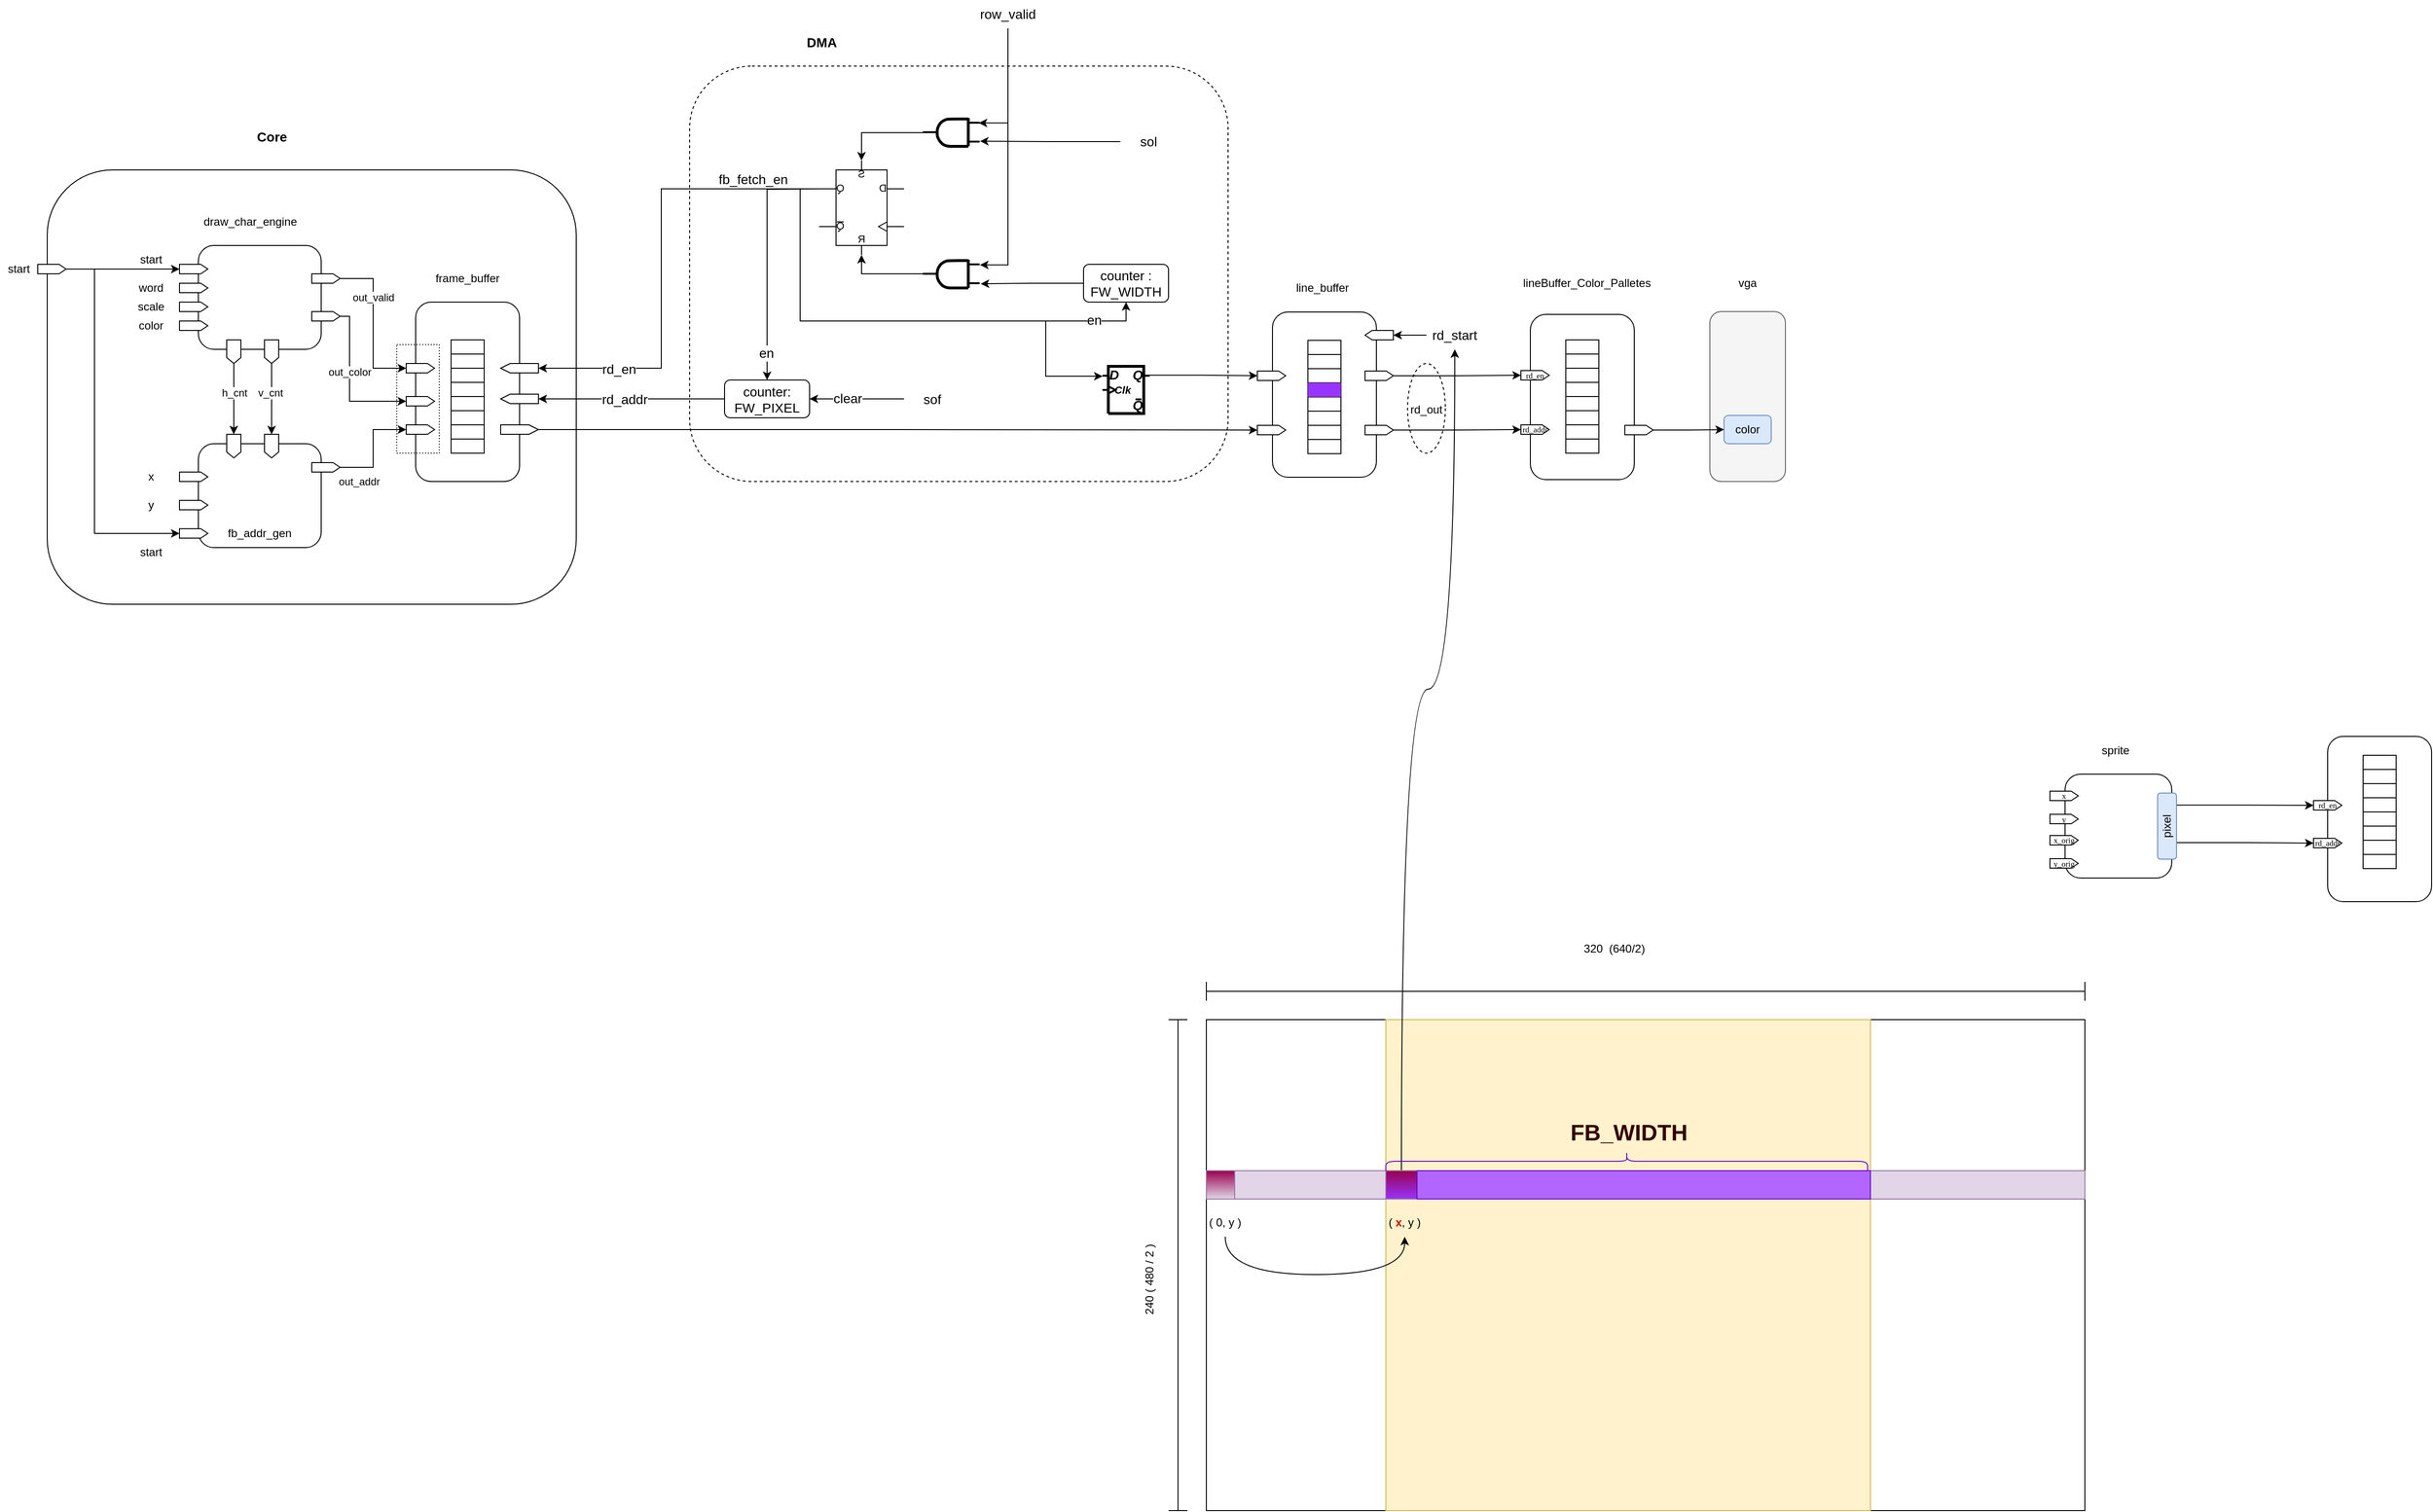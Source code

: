 <mxfile version="20.8.16" type="device"><diagram name="Page-1" id="kHWFUphSnOlSGRzhHGTT"><mxGraphModel dx="3348" dy="1694" grid="1" gridSize="10" guides="1" tooltips="1" connect="1" arrows="1" fold="1" page="1" pageScale="1" pageWidth="3300" pageHeight="4681" math="0" shadow="0"><root><mxCell id="0"/><mxCell id="1" parent="0"/><mxCell id="AZ1ZLaye8yAAlXirUWgG-75" value="" style="rounded=1;whiteSpace=wrap;html=1;fillColor=none;" parent="1" vertex="1"><mxGeometry x="110" y="390" width="560" height="460" as="geometry"/></mxCell><mxCell id="AZ1ZLaye8yAAlXirUWgG-1" value="" style="rounded=1;whiteSpace=wrap;html=1;" parent="1" vertex="1"><mxGeometry x="270" y="470" width="130" height="110" as="geometry"/></mxCell><mxCell id="AZ1ZLaye8yAAlXirUWgG-2" value="draw_char_engine" style="text;html=1;strokeColor=none;fillColor=none;align=center;verticalAlign=middle;whiteSpace=wrap;rounded=0;" parent="1" vertex="1"><mxGeometry x="260" y="430" width="130" height="30" as="geometry"/></mxCell><mxCell id="AZ1ZLaye8yAAlXirUWgG-3" value="&lt;div style=&quot;font-size: 1px&quot;&gt;&lt;font style=&quot;font-size:8.47px;font-family:Times New Roman;color:#000000;direction:ltr;letter-spacing:0px;line-height:120%;opacity:1&quot;&gt;&lt;br/&gt;&lt;/font&gt;&lt;/div&gt;" style="verticalAlign=middle;align=center;vsdxID=5;fillColor=#FFFFFF;gradientColor=none;shape=stencil(UzV2Ls5ILEhVNTIoLinKz04tz0wpyVA1dlE1MsrMy0gtyiwBslSNXVWNndPyi1LTi/JL81Ig/IJEkEoQKze/DGRCBUSfAUiHkUElhGcK4bpBVOZk5uFUiUehuSmxKg0NiLcezVSYViKcSoJSVAcAGYhgS8vMyYGEOrI8ejADhSBRZOwKAA==);strokeColor=#000000;spacingTop=-2;spacingBottom=-2;spacingLeft=-2;spacingRight=-2;points=[[0,0.5,0],[1,0.5,0]];labelBackgroundColor=none;rounded=0;html=1;whiteSpace=wrap;" parent="1" vertex="1"><mxGeometry x="250" y="490" width="30" height="10" as="geometry"/></mxCell><mxCell id="AZ1ZLaye8yAAlXirUWgG-4" value="start" style="text;html=1;strokeColor=none;fillColor=none;align=center;verticalAlign=middle;whiteSpace=wrap;rounded=0;" parent="1" vertex="1"><mxGeometry x="190" y="470" width="60" height="30" as="geometry"/></mxCell><mxCell id="AZ1ZLaye8yAAlXirUWgG-5" value="&lt;div style=&quot;font-size: 1px&quot;&gt;&lt;font style=&quot;font-size:8.47px;font-family:Times New Roman;color:#000000;direction:ltr;letter-spacing:0px;line-height:120%;opacity:1&quot;&gt;&lt;br/&gt;&lt;/font&gt;&lt;/div&gt;" style="verticalAlign=middle;align=center;vsdxID=5;fillColor=#FFFFFF;gradientColor=none;shape=stencil(UzV2Ls5ILEhVNTIoLinKz04tz0wpyVA1dlE1MsrMy0gtyiwBslSNXVWNndPyi1LTi/JL81Ig/IJEkEoQKze/DGRCBUSfAUiHkUElhGcK4bpBVOZk5uFUiUehuSmxKg0NiLcezVSYViKcSoJSVAcAGYhgS8vMyYGEOrI8ejADhSBRZOwKAA==);strokeColor=#000000;spacingTop=-2;spacingBottom=-2;spacingLeft=-2;spacingRight=-2;points=[[0,0.5,0],[1,0.5,0]];labelBackgroundColor=none;rounded=0;html=1;whiteSpace=wrap;" parent="1" vertex="1"><mxGeometry x="250" y="510" width="30" height="10" as="geometry"/></mxCell><mxCell id="AZ1ZLaye8yAAlXirUWgG-6" value="word" style="text;html=1;strokeColor=none;fillColor=none;align=center;verticalAlign=middle;whiteSpace=wrap;rounded=0;" parent="1" vertex="1"><mxGeometry x="190" y="500" width="60" height="30" as="geometry"/></mxCell><mxCell id="AZ1ZLaye8yAAlXirUWgG-7" value="&lt;div style=&quot;font-size: 1px&quot;&gt;&lt;font style=&quot;font-size:8.47px;font-family:Times New Roman;color:#000000;direction:ltr;letter-spacing:0px;line-height:120%;opacity:1&quot;&gt;&lt;br/&gt;&lt;/font&gt;&lt;/div&gt;" style="verticalAlign=middle;align=center;vsdxID=5;fillColor=#FFFFFF;gradientColor=none;shape=stencil(UzV2Ls5ILEhVNTIoLinKz04tz0wpyVA1dlE1MsrMy0gtyiwBslSNXVWNndPyi1LTi/JL81Ig/IJEkEoQKze/DGRCBUSfAUiHkUElhGcK4bpBVOZk5uFUiUehuSmxKg0NiLcezVSYViKcSoJSVAcAGYhgS8vMyYGEOrI8ejADhSBRZOwKAA==);strokeColor=#000000;spacingTop=-2;spacingBottom=-2;spacingLeft=-2;spacingRight=-2;points=[[0,0.5,0],[1,0.5,0]];labelBackgroundColor=none;rounded=0;html=1;whiteSpace=wrap;" parent="1" vertex="1"><mxGeometry x="250" y="530" width="30" height="10" as="geometry"/></mxCell><mxCell id="AZ1ZLaye8yAAlXirUWgG-8" value="scale" style="text;html=1;strokeColor=none;fillColor=none;align=center;verticalAlign=middle;whiteSpace=wrap;rounded=0;" parent="1" vertex="1"><mxGeometry x="190" y="520" width="60" height="30" as="geometry"/></mxCell><mxCell id="AZ1ZLaye8yAAlXirUWgG-9" value="&lt;div style=&quot;font-size: 1px&quot;&gt;&lt;font style=&quot;font-size:8.47px;font-family:Times New Roman;color:#000000;direction:ltr;letter-spacing:0px;line-height:120%;opacity:1&quot;&gt;&lt;br/&gt;&lt;/font&gt;&lt;/div&gt;" style="verticalAlign=middle;align=center;vsdxID=5;fillColor=#FFFFFF;gradientColor=none;shape=stencil(UzV2Ls5ILEhVNTIoLinKz04tz0wpyVA1dlE1MsrMy0gtyiwBslSNXVWNndPyi1LTi/JL81Ig/IJEkEoQKze/DGRCBUSfAUiHkUElhGcK4bpBVOZk5uFUiUehuSmxKg0NiLcezVSYViKcSoJSVAcAGYhgS8vMyYGEOrI8ejADhSBRZOwKAA==);strokeColor=#000000;spacingTop=-2;spacingBottom=-2;spacingLeft=-2;spacingRight=-2;points=[[0,0.5,0],[1,0.5,0]];labelBackgroundColor=none;rounded=0;html=1;whiteSpace=wrap;" parent="1" vertex="1"><mxGeometry x="250" y="550" width="30" height="10" as="geometry"/></mxCell><mxCell id="AZ1ZLaye8yAAlXirUWgG-10" value="color" style="text;html=1;strokeColor=none;fillColor=none;align=center;verticalAlign=middle;whiteSpace=wrap;rounded=0;" parent="1" vertex="1"><mxGeometry x="190" y="540" width="60" height="30" as="geometry"/></mxCell><mxCell id="AZ1ZLaye8yAAlXirUWgG-11" value="" style="rounded=1;whiteSpace=wrap;html=1;" parent="1" vertex="1"><mxGeometry x="270" y="680" width="130" height="110" as="geometry"/></mxCell><mxCell id="AZ1ZLaye8yAAlXirUWgG-12" value="fb_addr_gen" style="text;html=1;strokeColor=none;fillColor=none;align=center;verticalAlign=middle;whiteSpace=wrap;rounded=0;" parent="1" vertex="1"><mxGeometry x="270" y="760" width="130" height="30" as="geometry"/></mxCell><mxCell id="AZ1ZLaye8yAAlXirUWgG-17" style="edgeStyle=orthogonalEdgeStyle;rounded=0;orthogonalLoop=1;jettySize=auto;html=1;exitX=1;exitY=0.5;exitDx=0;exitDy=0;exitPerimeter=0;entryX=0;entryY=0.5;entryDx=0;entryDy=0;entryPerimeter=0;" parent="1" source="AZ1ZLaye8yAAlXirUWgG-13" target="AZ1ZLaye8yAAlXirUWgG-15" edge="1"><mxGeometry relative="1" as="geometry"/></mxCell><mxCell id="AZ1ZLaye8yAAlXirUWgG-19" value="h_cnt" style="edgeLabel;html=1;align=center;verticalAlign=middle;resizable=0;points=[];" parent="AZ1ZLaye8yAAlXirUWgG-17" vertex="1" connectable="0"><mxGeometry x="-0.17" relative="1" as="geometry"><mxPoint as="offset"/></mxGeometry></mxCell><mxCell id="AZ1ZLaye8yAAlXirUWgG-13" value="&lt;div style=&quot;font-size: 1px&quot;&gt;&lt;font style=&quot;font-size:8.47px;font-family:Times New Roman;color:#000000;direction:ltr;letter-spacing:0px;line-height:120%;opacity:1&quot;&gt;&lt;br/&gt;&lt;/font&gt;&lt;/div&gt;" style="verticalAlign=middle;align=center;vsdxID=5;fillColor=#FFFFFF;gradientColor=none;shape=stencil(UzV2Ls5ILEhVNTIoLinKz04tz0wpyVA1dlE1MsrMy0gtyiwBslSNXVWNndPyi1LTi/JL81Ig/IJEkEoQKze/DGRCBUSfAUiHkUElhGcK4bpBVOZk5uFUiUehuSmxKg0NiLcezVSYViKcSoJSVAcAGYhgS8vMyYGEOrI8ejADhSBRZOwKAA==);strokeColor=#000000;spacingTop=-2;spacingBottom=-2;spacingLeft=-2;spacingRight=-2;points=[[0,0.5,0],[1,0.5,0]];labelBackgroundColor=none;rounded=0;html=1;whiteSpace=wrap;direction=south;" parent="1" vertex="1"><mxGeometry x="300" y="570" width="15" height="25" as="geometry"/></mxCell><mxCell id="AZ1ZLaye8yAAlXirUWgG-18" style="edgeStyle=orthogonalEdgeStyle;rounded=0;orthogonalLoop=1;jettySize=auto;html=1;exitX=1;exitY=0.5;exitDx=0;exitDy=0;exitPerimeter=0;entryX=0;entryY=0.5;entryDx=0;entryDy=0;entryPerimeter=0;" parent="1" source="AZ1ZLaye8yAAlXirUWgG-14" target="AZ1ZLaye8yAAlXirUWgG-16" edge="1"><mxGeometry relative="1" as="geometry"/></mxCell><mxCell id="AZ1ZLaye8yAAlXirUWgG-20" value="v_cnt" style="edgeLabel;html=1;align=center;verticalAlign=middle;resizable=0;points=[];" parent="AZ1ZLaye8yAAlXirUWgG-18" vertex="1" connectable="0"><mxGeometry x="-0.215" y="-2" relative="1" as="geometry"><mxPoint y="1" as="offset"/></mxGeometry></mxCell><mxCell id="AZ1ZLaye8yAAlXirUWgG-14" value="&lt;div style=&quot;font-size: 1px&quot;&gt;&lt;font style=&quot;font-size:8.47px;font-family:Times New Roman;color:#000000;direction:ltr;letter-spacing:0px;line-height:120%;opacity:1&quot;&gt;&lt;br/&gt;&lt;/font&gt;&lt;/div&gt;" style="verticalAlign=middle;align=center;vsdxID=5;fillColor=#FFFFFF;gradientColor=none;shape=stencil(UzV2Ls5ILEhVNTIoLinKz04tz0wpyVA1dlE1MsrMy0gtyiwBslSNXVWNndPyi1LTi/JL81Ig/IJEkEoQKze/DGRCBUSfAUiHkUElhGcK4bpBVOZk5uFUiUehuSmxKg0NiLcezVSYViKcSoJSVAcAGYhgS8vMyYGEOrI8ejADhSBRZOwKAA==);strokeColor=#000000;spacingTop=-2;spacingBottom=-2;spacingLeft=-2;spacingRight=-2;points=[[0,0.5,0],[1,0.5,0]];labelBackgroundColor=none;rounded=0;html=1;whiteSpace=wrap;direction=south;" parent="1" vertex="1"><mxGeometry x="340" y="570" width="15" height="25" as="geometry"/></mxCell><mxCell id="AZ1ZLaye8yAAlXirUWgG-15" value="&lt;div style=&quot;font-size: 1px&quot;&gt;&lt;font style=&quot;font-size:8.47px;font-family:Times New Roman;color:#000000;direction:ltr;letter-spacing:0px;line-height:120%;opacity:1&quot;&gt;&lt;br/&gt;&lt;/font&gt;&lt;/div&gt;" style="verticalAlign=middle;align=center;vsdxID=5;fillColor=#FFFFFF;gradientColor=none;shape=stencil(UzV2Ls5ILEhVNTIoLinKz04tz0wpyVA1dlE1MsrMy0gtyiwBslSNXVWNndPyi1LTi/JL81Ig/IJEkEoQKze/DGRCBUSfAUiHkUElhGcK4bpBVOZk5uFUiUehuSmxKg0NiLcezVSYViKcSoJSVAcAGYhgS8vMyYGEOrI8ejADhSBRZOwKAA==);strokeColor=#000000;spacingTop=-2;spacingBottom=-2;spacingLeft=-2;spacingRight=-2;points=[[0,0.5,0],[1,0.5,0]];labelBackgroundColor=none;rounded=0;html=1;whiteSpace=wrap;direction=south;" parent="1" vertex="1"><mxGeometry x="300" y="670" width="15" height="25" as="geometry"/></mxCell><mxCell id="AZ1ZLaye8yAAlXirUWgG-16" value="&lt;div style=&quot;font-size: 1px&quot;&gt;&lt;font style=&quot;font-size:8.47px;font-family:Times New Roman;color:#000000;direction:ltr;letter-spacing:0px;line-height:120%;opacity:1&quot;&gt;&lt;br/&gt;&lt;/font&gt;&lt;/div&gt;" style="verticalAlign=middle;align=center;vsdxID=5;fillColor=#FFFFFF;gradientColor=none;shape=stencil(UzV2Ls5ILEhVNTIoLinKz04tz0wpyVA1dlE1MsrMy0gtyiwBslSNXVWNndPyi1LTi/JL81Ig/IJEkEoQKze/DGRCBUSfAUiHkUElhGcK4bpBVOZk5uFUiUehuSmxKg0NiLcezVSYViKcSoJSVAcAGYhgS8vMyYGEOrI8ejADhSBRZOwKAA==);strokeColor=#000000;spacingTop=-2;spacingBottom=-2;spacingLeft=-2;spacingRight=-2;points=[[0,0.5,0],[1,0.5,0]];labelBackgroundColor=none;rounded=0;html=1;whiteSpace=wrap;direction=south;" parent="1" vertex="1"><mxGeometry x="340" y="670" width="15" height="25" as="geometry"/></mxCell><mxCell id="AZ1ZLaye8yAAlXirUWgG-21" value="" style="rounded=1;whiteSpace=wrap;html=1;" parent="1" vertex="1"><mxGeometry x="500" y="530" width="110" height="190" as="geometry"/></mxCell><mxCell id="AZ1ZLaye8yAAlXirUWgG-22" value="" style="shape=table;startSize=0;container=1;collapsible=0;childLayout=tableLayout;fontSize=16;" parent="1" vertex="1"><mxGeometry x="537.5" y="570" width="35" height="120" as="geometry"/></mxCell><mxCell id="AZ1ZLaye8yAAlXirUWgG-43" style="shape=tableRow;horizontal=0;startSize=0;swimlaneHead=0;swimlaneBody=0;strokeColor=inherit;top=0;left=0;bottom=0;right=0;collapsible=0;dropTarget=0;fillColor=none;points=[[0,0.5],[1,0.5]];portConstraint=eastwest;fontSize=16;" parent="AZ1ZLaye8yAAlXirUWgG-22" vertex="1"><mxGeometry width="35" height="15" as="geometry"/></mxCell><mxCell id="AZ1ZLaye8yAAlXirUWgG-44" style="shape=partialRectangle;html=1;whiteSpace=wrap;connectable=0;strokeColor=inherit;overflow=hidden;fillColor=none;top=0;left=0;bottom=0;right=0;pointerEvents=1;fontSize=16;" parent="AZ1ZLaye8yAAlXirUWgG-43" vertex="1"><mxGeometry width="35" height="15" as="geometry"><mxRectangle width="35" height="15" as="alternateBounds"/></mxGeometry></mxCell><mxCell id="AZ1ZLaye8yAAlXirUWgG-41" style="shape=tableRow;horizontal=0;startSize=0;swimlaneHead=0;swimlaneBody=0;strokeColor=inherit;top=0;left=0;bottom=0;right=0;collapsible=0;dropTarget=0;fillColor=none;points=[[0,0.5],[1,0.5]];portConstraint=eastwest;fontSize=16;" parent="AZ1ZLaye8yAAlXirUWgG-22" vertex="1"><mxGeometry y="15" width="35" height="15" as="geometry"/></mxCell><mxCell id="AZ1ZLaye8yAAlXirUWgG-42" style="shape=partialRectangle;html=1;whiteSpace=wrap;connectable=0;strokeColor=inherit;overflow=hidden;fillColor=none;top=0;left=0;bottom=0;right=0;pointerEvents=1;fontSize=16;" parent="AZ1ZLaye8yAAlXirUWgG-41" vertex="1"><mxGeometry width="35" height="15" as="geometry"><mxRectangle width="35" height="15" as="alternateBounds"/></mxGeometry></mxCell><mxCell id="AZ1ZLaye8yAAlXirUWgG-39" style="shape=tableRow;horizontal=0;startSize=0;swimlaneHead=0;swimlaneBody=0;strokeColor=inherit;top=0;left=0;bottom=0;right=0;collapsible=0;dropTarget=0;fillColor=none;points=[[0,0.5],[1,0.5]];portConstraint=eastwest;fontSize=16;" parent="AZ1ZLaye8yAAlXirUWgG-22" vertex="1"><mxGeometry y="30" width="35" height="15" as="geometry"/></mxCell><mxCell id="AZ1ZLaye8yAAlXirUWgG-40" style="shape=partialRectangle;html=1;whiteSpace=wrap;connectable=0;strokeColor=inherit;overflow=hidden;fillColor=none;top=0;left=0;bottom=0;right=0;pointerEvents=1;fontSize=16;" parent="AZ1ZLaye8yAAlXirUWgG-39" vertex="1"><mxGeometry width="35" height="15" as="geometry"><mxRectangle width="35" height="15" as="alternateBounds"/></mxGeometry></mxCell><mxCell id="AZ1ZLaye8yAAlXirUWgG-37" style="shape=tableRow;horizontal=0;startSize=0;swimlaneHead=0;swimlaneBody=0;strokeColor=inherit;top=0;left=0;bottom=0;right=0;collapsible=0;dropTarget=0;fillColor=none;points=[[0,0.5],[1,0.5]];portConstraint=eastwest;fontSize=16;" parent="AZ1ZLaye8yAAlXirUWgG-22" vertex="1"><mxGeometry y="45" width="35" height="15" as="geometry"/></mxCell><mxCell id="AZ1ZLaye8yAAlXirUWgG-38" style="shape=partialRectangle;html=1;whiteSpace=wrap;connectable=0;strokeColor=inherit;overflow=hidden;fillColor=none;top=0;left=0;bottom=0;right=0;pointerEvents=1;fontSize=16;" parent="AZ1ZLaye8yAAlXirUWgG-37" vertex="1"><mxGeometry width="35" height="15" as="geometry"><mxRectangle width="35" height="15" as="alternateBounds"/></mxGeometry></mxCell><mxCell id="AZ1ZLaye8yAAlXirUWgG-35" style="shape=tableRow;horizontal=0;startSize=0;swimlaneHead=0;swimlaneBody=0;strokeColor=inherit;top=0;left=0;bottom=0;right=0;collapsible=0;dropTarget=0;fillColor=none;points=[[0,0.5],[1,0.5]];portConstraint=eastwest;fontSize=16;" parent="AZ1ZLaye8yAAlXirUWgG-22" vertex="1"><mxGeometry y="60" width="35" height="15" as="geometry"/></mxCell><mxCell id="AZ1ZLaye8yAAlXirUWgG-36" style="shape=partialRectangle;html=1;whiteSpace=wrap;connectable=0;strokeColor=inherit;overflow=hidden;fillColor=none;top=0;left=0;bottom=0;right=0;pointerEvents=1;fontSize=16;" parent="AZ1ZLaye8yAAlXirUWgG-35" vertex="1"><mxGeometry width="35" height="15" as="geometry"><mxRectangle width="35" height="15" as="alternateBounds"/></mxGeometry></mxCell><mxCell id="AZ1ZLaye8yAAlXirUWgG-23" value="" style="shape=tableRow;horizontal=0;startSize=0;swimlaneHead=0;swimlaneBody=0;strokeColor=inherit;top=0;left=0;bottom=0;right=0;collapsible=0;dropTarget=0;fillColor=none;points=[[0,0.5],[1,0.5]];portConstraint=eastwest;fontSize=16;" parent="AZ1ZLaye8yAAlXirUWgG-22" vertex="1"><mxGeometry y="75" width="35" height="15" as="geometry"/></mxCell><mxCell id="AZ1ZLaye8yAAlXirUWgG-24" value="" style="shape=partialRectangle;html=1;whiteSpace=wrap;connectable=0;strokeColor=inherit;overflow=hidden;fillColor=none;top=0;left=0;bottom=0;right=0;pointerEvents=1;fontSize=16;" parent="AZ1ZLaye8yAAlXirUWgG-23" vertex="1"><mxGeometry width="35" height="15" as="geometry"><mxRectangle width="35" height="15" as="alternateBounds"/></mxGeometry></mxCell><mxCell id="AZ1ZLaye8yAAlXirUWgG-27" value="" style="shape=tableRow;horizontal=0;startSize=0;swimlaneHead=0;swimlaneBody=0;strokeColor=inherit;top=0;left=0;bottom=0;right=0;collapsible=0;dropTarget=0;fillColor=none;points=[[0,0.5],[1,0.5]];portConstraint=eastwest;fontSize=16;" parent="AZ1ZLaye8yAAlXirUWgG-22" vertex="1"><mxGeometry y="90" width="35" height="15" as="geometry"/></mxCell><mxCell id="AZ1ZLaye8yAAlXirUWgG-28" value="" style="shape=partialRectangle;html=1;whiteSpace=wrap;connectable=0;strokeColor=inherit;overflow=hidden;fillColor=none;top=0;left=0;bottom=0;right=0;pointerEvents=1;fontSize=16;" parent="AZ1ZLaye8yAAlXirUWgG-27" vertex="1"><mxGeometry width="35" height="15" as="geometry"><mxRectangle width="35" height="15" as="alternateBounds"/></mxGeometry></mxCell><mxCell id="AZ1ZLaye8yAAlXirUWgG-31" value="" style="shape=tableRow;horizontal=0;startSize=0;swimlaneHead=0;swimlaneBody=0;strokeColor=inherit;top=0;left=0;bottom=0;right=0;collapsible=0;dropTarget=0;fillColor=none;points=[[0,0.5],[1,0.5]];portConstraint=eastwest;fontSize=16;" parent="AZ1ZLaye8yAAlXirUWgG-22" vertex="1"><mxGeometry y="105" width="35" height="15" as="geometry"/></mxCell><mxCell id="AZ1ZLaye8yAAlXirUWgG-32" value="" style="shape=partialRectangle;html=1;whiteSpace=wrap;connectable=0;strokeColor=inherit;overflow=hidden;fillColor=none;top=0;left=0;bottom=0;right=0;pointerEvents=1;fontSize=16;" parent="AZ1ZLaye8yAAlXirUWgG-31" vertex="1"><mxGeometry width="35" height="15" as="geometry"><mxRectangle width="35" height="15" as="alternateBounds"/></mxGeometry></mxCell><mxCell id="AZ1ZLaye8yAAlXirUWgG-45" value="frame_buffer" style="text;html=1;strokeColor=none;fillColor=none;align=center;verticalAlign=middle;whiteSpace=wrap;rounded=0;" parent="1" vertex="1"><mxGeometry x="490" y="490" width="130" height="30" as="geometry"/></mxCell><mxCell id="AZ1ZLaye8yAAlXirUWgG-46" value="&lt;div style=&quot;font-size: 1px&quot;&gt;&lt;font style=&quot;font-size:8.47px;font-family:Times New Roman;color:#000000;direction:ltr;letter-spacing:0px;line-height:120%;opacity:1&quot;&gt;&lt;br/&gt;&lt;/font&gt;&lt;/div&gt;" style="verticalAlign=middle;align=center;vsdxID=5;fillColor=#FFFFFF;gradientColor=none;shape=stencil(UzV2Ls5ILEhVNTIoLinKz04tz0wpyVA1dlE1MsrMy0gtyiwBslSNXVWNndPyi1LTi/JL81Ig/IJEkEoQKze/DGRCBUSfAUiHkUElhGcK4bpBVOZk5uFUiUehuSmxKg0NiLcezVSYViKcSoJSVAcAGYhgS8vMyYGEOrI8ejADhSBRZOwKAA==);strokeColor=#000000;spacingTop=-2;spacingBottom=-2;spacingLeft=-2;spacingRight=-2;points=[[0,0.5,0],[1,0.5,0]];labelBackgroundColor=none;rounded=0;html=1;whiteSpace=wrap;" parent="1" vertex="1"><mxGeometry x="490" y="660" width="30" height="10" as="geometry"/></mxCell><mxCell id="AZ1ZLaye8yAAlXirUWgG-48" style="edgeStyle=orthogonalEdgeStyle;rounded=0;orthogonalLoop=1;jettySize=auto;html=1;entryX=0;entryY=0.5;entryDx=0;entryDy=0;entryPerimeter=0;" parent="1" source="AZ1ZLaye8yAAlXirUWgG-47" target="AZ1ZLaye8yAAlXirUWgG-46" edge="1"><mxGeometry relative="1" as="geometry"/></mxCell><mxCell id="AZ1ZLaye8yAAlXirUWgG-58" value="out_addr" style="edgeLabel;html=1;align=center;verticalAlign=middle;resizable=0;points=[];" parent="AZ1ZLaye8yAAlXirUWgG-48" vertex="1" connectable="0"><mxGeometry x="-0.145" relative="1" as="geometry"><mxPoint x="-15" y="27" as="offset"/></mxGeometry></mxCell><mxCell id="AZ1ZLaye8yAAlXirUWgG-47" value="&lt;div style=&quot;font-size: 1px&quot;&gt;&lt;font style=&quot;font-size:8.47px;font-family:Times New Roman;color:#000000;direction:ltr;letter-spacing:0px;line-height:120%;opacity:1&quot;&gt;&lt;br/&gt;&lt;/font&gt;&lt;/div&gt;" style="verticalAlign=middle;align=center;vsdxID=5;fillColor=#FFFFFF;gradientColor=none;shape=stencil(UzV2Ls5ILEhVNTIoLinKz04tz0wpyVA1dlE1MsrMy0gtyiwBslSNXVWNndPyi1LTi/JL81Ig/IJEkEoQKze/DGRCBUSfAUiHkUElhGcK4bpBVOZk5uFUiUehuSmxKg0NiLcezVSYViKcSoJSVAcAGYhgS8vMyYGEOrI8ejADhSBRZOwKAA==);strokeColor=#000000;spacingTop=-2;spacingBottom=-2;spacingLeft=-2;spacingRight=-2;points=[[0,0.5,0],[1,0.5,0]];labelBackgroundColor=none;rounded=0;html=1;whiteSpace=wrap;" parent="1" vertex="1"><mxGeometry x="390" y="700" width="30" height="10" as="geometry"/></mxCell><mxCell id="AZ1ZLaye8yAAlXirUWgG-49" value="&lt;div style=&quot;font-size: 1px&quot;&gt;&lt;font style=&quot;font-size:8.47px;font-family:Times New Roman;color:#000000;direction:ltr;letter-spacing:0px;line-height:120%;opacity:1&quot;&gt;&lt;br/&gt;&lt;/font&gt;&lt;/div&gt;" style="verticalAlign=middle;align=center;vsdxID=5;fillColor=#FFFFFF;gradientColor=none;shape=stencil(UzV2Ls5ILEhVNTIoLinKz04tz0wpyVA1dlE1MsrMy0gtyiwBslSNXVWNndPyi1LTi/JL81Ig/IJEkEoQKze/DGRCBUSfAUiHkUElhGcK4bpBVOZk5uFUiUehuSmxKg0NiLcezVSYViKcSoJSVAcAGYhgS8vMyYGEOrI8ejADhSBRZOwKAA==);strokeColor=#000000;spacingTop=-2;spacingBottom=-2;spacingLeft=-2;spacingRight=-2;points=[[0,0.5,0],[1,0.5,0]];labelBackgroundColor=none;rounded=0;html=1;whiteSpace=wrap;" parent="1" vertex="1"><mxGeometry x="490" y="630" width="30" height="10" as="geometry"/></mxCell><mxCell id="AZ1ZLaye8yAAlXirUWgG-51" value="&lt;div style=&quot;font-size: 1px&quot;&gt;&lt;font style=&quot;font-size:8.47px;font-family:Times New Roman;color:#000000;direction:ltr;letter-spacing:0px;line-height:120%;opacity:1&quot;&gt;&lt;br/&gt;&lt;/font&gt;&lt;/div&gt;" style="verticalAlign=middle;align=center;vsdxID=5;fillColor=#FFFFFF;gradientColor=none;shape=stencil(UzV2Ls5ILEhVNTIoLinKz04tz0wpyVA1dlE1MsrMy0gtyiwBslSNXVWNndPyi1LTi/JL81Ig/IJEkEoQKze/DGRCBUSfAUiHkUElhGcK4bpBVOZk5uFUiUehuSmxKg0NiLcezVSYViKcSoJSVAcAGYhgS8vMyYGEOrI8ejADhSBRZOwKAA==);strokeColor=#000000;spacingTop=-2;spacingBottom=-2;spacingLeft=-2;spacingRight=-2;points=[[0,0.5,0],[1,0.5,0]];labelBackgroundColor=none;rounded=0;html=1;whiteSpace=wrap;" parent="1" vertex="1"><mxGeometry x="490" y="595" width="30" height="10" as="geometry"/></mxCell><mxCell id="AZ1ZLaye8yAAlXirUWgG-54" style="edgeStyle=orthogonalEdgeStyle;rounded=0;orthogonalLoop=1;jettySize=auto;html=1;entryX=0;entryY=0.5;entryDx=0;entryDy=0;entryPerimeter=0;" parent="1" source="AZ1ZLaye8yAAlXirUWgG-52" target="AZ1ZLaye8yAAlXirUWgG-51" edge="1"><mxGeometry relative="1" as="geometry"><Array as="points"><mxPoint x="455" y="505"/><mxPoint x="455" y="600"/></Array></mxGeometry></mxCell><mxCell id="AZ1ZLaye8yAAlXirUWgG-56" value="out_valid" style="edgeLabel;html=1;align=center;verticalAlign=middle;resizable=0;points=[];" parent="AZ1ZLaye8yAAlXirUWgG-54" vertex="1" connectable="0"><mxGeometry x="-0.465" relative="1" as="geometry"><mxPoint y="11" as="offset"/></mxGeometry></mxCell><mxCell id="AZ1ZLaye8yAAlXirUWgG-52" value="&lt;div style=&quot;font-size: 1px&quot;&gt;&lt;font style=&quot;font-size:8.47px;font-family:Times New Roman;color:#000000;direction:ltr;letter-spacing:0px;line-height:120%;opacity:1&quot;&gt;&lt;br/&gt;&lt;/font&gt;&lt;/div&gt;" style="verticalAlign=middle;align=center;vsdxID=5;fillColor=#FFFFFF;gradientColor=none;shape=stencil(UzV2Ls5ILEhVNTIoLinKz04tz0wpyVA1dlE1MsrMy0gtyiwBslSNXVWNndPyi1LTi/JL81Ig/IJEkEoQKze/DGRCBUSfAUiHkUElhGcK4bpBVOZk5uFUiUehuSmxKg0NiLcezVSYViKcSoJSVAcAGYhgS8vMyYGEOrI8ejADhSBRZOwKAA==);strokeColor=#000000;spacingTop=-2;spacingBottom=-2;spacingLeft=-2;spacingRight=-2;points=[[0,0.5,0],[1,0.5,0]];labelBackgroundColor=none;rounded=0;html=1;whiteSpace=wrap;" parent="1" vertex="1"><mxGeometry x="390" y="500" width="30" height="10" as="geometry"/></mxCell><mxCell id="AZ1ZLaye8yAAlXirUWgG-55" style="edgeStyle=orthogonalEdgeStyle;rounded=0;orthogonalLoop=1;jettySize=auto;html=1;entryX=0;entryY=0.5;entryDx=0;entryDy=0;entryPerimeter=0;" parent="1" source="AZ1ZLaye8yAAlXirUWgG-53" target="AZ1ZLaye8yAAlXirUWgG-49" edge="1"><mxGeometry relative="1" as="geometry"><Array as="points"><mxPoint x="430" y="545"/><mxPoint x="430" y="635"/></Array></mxGeometry></mxCell><mxCell id="AZ1ZLaye8yAAlXirUWgG-57" value="out_color" style="edgeLabel;html=1;align=center;verticalAlign=middle;resizable=0;points=[];" parent="AZ1ZLaye8yAAlXirUWgG-55" vertex="1" connectable="0"><mxGeometry x="-0.146" relative="1" as="geometry"><mxPoint as="offset"/></mxGeometry></mxCell><mxCell id="AZ1ZLaye8yAAlXirUWgG-53" value="&lt;div style=&quot;font-size: 1px&quot;&gt;&lt;font style=&quot;font-size:8.47px;font-family:Times New Roman;color:#000000;direction:ltr;letter-spacing:0px;line-height:120%;opacity:1&quot;&gt;&lt;br/&gt;&lt;/font&gt;&lt;/div&gt;" style="verticalAlign=middle;align=center;vsdxID=5;fillColor=#FFFFFF;gradientColor=none;shape=stencil(UzV2Ls5ILEhVNTIoLinKz04tz0wpyVA1dlE1MsrMy0gtyiwBslSNXVWNndPyi1LTi/JL81Ig/IJEkEoQKze/DGRCBUSfAUiHkUElhGcK4bpBVOZk5uFUiUehuSmxKg0NiLcezVSYViKcSoJSVAcAGYhgS8vMyYGEOrI8ejADhSBRZOwKAA==);strokeColor=#000000;spacingTop=-2;spacingBottom=-2;spacingLeft=-2;spacingRight=-2;points=[[0,0.5,0],[1,0.5,0]];labelBackgroundColor=none;rounded=0;html=1;whiteSpace=wrap;" parent="1" vertex="1"><mxGeometry x="390" y="540" width="30" height="10" as="geometry"/></mxCell><mxCell id="AZ1ZLaye8yAAlXirUWgG-59" value="" style="rounded=0;whiteSpace=wrap;html=1;fillColor=none;dashed=1;dashPattern=1 2;" parent="1" vertex="1"><mxGeometry x="480" y="575" width="45" height="115" as="geometry"/></mxCell><mxCell id="AZ1ZLaye8yAAlXirUWgG-61" value="&lt;div style=&quot;font-size: 1px&quot;&gt;&lt;font style=&quot;font-size:8.47px;font-family:Times New Roman;color:#000000;direction:ltr;letter-spacing:0px;line-height:120%;opacity:1&quot;&gt;&lt;br/&gt;&lt;/font&gt;&lt;/div&gt;" style="verticalAlign=middle;align=center;vsdxID=5;fillColor=#FFFFFF;gradientColor=none;shape=stencil(UzV2Ls5ILEhVNTIoLinKz04tz0wpyVA1dlE1MsrMy0gtyiwBslSNXVWNndPyi1LTi/JL81Ig/IJEkEoQKze/DGRCBUSfAUiHkUElhGcK4bpBVOZk5uFUiUehuSmxKg0NiLcezVSYViKcSoJSVAcAGYhgS8vMyYGEOrI8ejADhSBRZOwKAA==);strokeColor=#000000;spacingTop=-2;spacingBottom=-2;spacingLeft=-2;spacingRight=-2;points=[[0,0.5,0],[1,0.5,0]];labelBackgroundColor=none;rounded=0;html=1;whiteSpace=wrap;" parent="1" vertex="1"><mxGeometry x="250" y="710" width="30" height="10" as="geometry"/></mxCell><mxCell id="AZ1ZLaye8yAAlXirUWgG-62" value="&lt;div style=&quot;font-size: 1px&quot;&gt;&lt;font style=&quot;font-size:8.47px;font-family:Times New Roman;color:#000000;direction:ltr;letter-spacing:0px;line-height:120%;opacity:1&quot;&gt;&lt;br/&gt;&lt;/font&gt;&lt;/div&gt;" style="verticalAlign=middle;align=center;vsdxID=5;fillColor=#FFFFFF;gradientColor=none;shape=stencil(UzV2Ls5ILEhVNTIoLinKz04tz0wpyVA1dlE1MsrMy0gtyiwBslSNXVWNndPyi1LTi/JL81Ig/IJEkEoQKze/DGRCBUSfAUiHkUElhGcK4bpBVOZk5uFUiUehuSmxKg0NiLcezVSYViKcSoJSVAcAGYhgS8vMyYGEOrI8ejADhSBRZOwKAA==);strokeColor=#000000;spacingTop=-2;spacingBottom=-2;spacingLeft=-2;spacingRight=-2;points=[[0,0.5,0],[1,0.5,0]];labelBackgroundColor=none;rounded=0;html=1;whiteSpace=wrap;" parent="1" vertex="1"><mxGeometry x="250" y="740" width="30" height="10" as="geometry"/></mxCell><mxCell id="AZ1ZLaye8yAAlXirUWgG-63" value="x" style="text;html=1;strokeColor=none;fillColor=none;align=center;verticalAlign=middle;whiteSpace=wrap;rounded=0;" parent="1" vertex="1"><mxGeometry x="200" y="702.5" width="40" height="25" as="geometry"/></mxCell><mxCell id="AZ1ZLaye8yAAlXirUWgG-65" value="y" style="text;html=1;strokeColor=none;fillColor=none;align=center;verticalAlign=middle;whiteSpace=wrap;rounded=0;" parent="1" vertex="1"><mxGeometry x="200" y="732.5" width="40" height="25" as="geometry"/></mxCell><mxCell id="AZ1ZLaye8yAAlXirUWgG-66" value="&lt;div style=&quot;font-size: 1px&quot;&gt;&lt;font style=&quot;font-size:8.47px;font-family:Times New Roman;color:#000000;direction:ltr;letter-spacing:0px;line-height:120%;opacity:1&quot;&gt;&lt;br/&gt;&lt;/font&gt;&lt;/div&gt;" style="verticalAlign=middle;align=center;vsdxID=5;fillColor=#FFFFFF;gradientColor=none;shape=stencil(UzV2Ls5ILEhVNTIoLinKz04tz0wpyVA1dlE1MsrMy0gtyiwBslSNXVWNndPyi1LTi/JL81Ig/IJEkEoQKze/DGRCBUSfAUiHkUElhGcK4bpBVOZk5uFUiUehuSmxKg0NiLcezVSYViKcSoJSVAcAGYhgS8vMyYGEOrI8ejADhSBRZOwKAA==);strokeColor=#000000;spacingTop=-2;spacingBottom=-2;spacingLeft=-2;spacingRight=-2;points=[[0,0.5,0],[1,0.5,0]];labelBackgroundColor=none;rounded=0;html=1;whiteSpace=wrap;" parent="1" vertex="1"><mxGeometry x="250" y="770" width="30" height="10" as="geometry"/></mxCell><mxCell id="AZ1ZLaye8yAAlXirUWgG-72" style="edgeStyle=orthogonalEdgeStyle;rounded=0;orthogonalLoop=1;jettySize=auto;html=1;entryX=0;entryY=0.5;entryDx=0;entryDy=0;entryPerimeter=0;" parent="1" source="AZ1ZLaye8yAAlXirUWgG-68" target="AZ1ZLaye8yAAlXirUWgG-3" edge="1"><mxGeometry relative="1" as="geometry"/></mxCell><mxCell id="AZ1ZLaye8yAAlXirUWgG-73" style="edgeStyle=orthogonalEdgeStyle;rounded=0;orthogonalLoop=1;jettySize=auto;html=1;entryX=0;entryY=0.5;entryDx=0;entryDy=0;entryPerimeter=0;" parent="1" source="AZ1ZLaye8yAAlXirUWgG-68" target="AZ1ZLaye8yAAlXirUWgG-66" edge="1"><mxGeometry relative="1" as="geometry"><Array as="points"><mxPoint x="160" y="495"/><mxPoint x="160" y="775"/></Array></mxGeometry></mxCell><mxCell id="AZ1ZLaye8yAAlXirUWgG-71" value="start" style="text;html=1;strokeColor=none;fillColor=none;align=center;verticalAlign=middle;whiteSpace=wrap;rounded=0;" parent="1" vertex="1"><mxGeometry x="60" y="480" width="40" height="30" as="geometry"/></mxCell><mxCell id="AZ1ZLaye8yAAlXirUWgG-74" value="start" style="text;html=1;strokeColor=none;fillColor=none;align=center;verticalAlign=middle;whiteSpace=wrap;rounded=0;" parent="1" vertex="1"><mxGeometry x="190" y="780" width="60" height="30" as="geometry"/></mxCell><mxCell id="AZ1ZLaye8yAAlXirUWgG-68" value="&lt;div style=&quot;font-size: 1px&quot;&gt;&lt;font style=&quot;font-size:8.47px;font-family:Times New Roman;color:#000000;direction:ltr;letter-spacing:0px;line-height:120%;opacity:1&quot;&gt;&lt;br/&gt;&lt;/font&gt;&lt;/div&gt;" style="verticalAlign=middle;align=center;vsdxID=5;fillColor=#FFFFFF;gradientColor=none;shape=stencil(UzV2Ls5ILEhVNTIoLinKz04tz0wpyVA1dlE1MsrMy0gtyiwBslSNXVWNndPyi1LTi/JL81Ig/IJEkEoQKze/DGRCBUSfAUiHkUElhGcK4bpBVOZk5uFUiUehuSmxKg0NiLcezVSYViKcSoJSVAcAGYhgS8vMyYGEOrI8ejADhSBRZOwKAA==);strokeColor=#000000;spacingTop=-2;spacingBottom=-2;spacingLeft=-2;spacingRight=-2;points=[[0,0.5,0],[1,0.5,0]];labelBackgroundColor=none;rounded=0;html=1;whiteSpace=wrap;" parent="1" vertex="1"><mxGeometry x="100" y="490" width="30" height="10" as="geometry"/></mxCell><mxCell id="w5aZwhmoz-V7cG2cUlHl-1" value="Core" style="text;html=1;strokeColor=none;fillColor=none;align=center;verticalAlign=middle;whiteSpace=wrap;rounded=0;fontStyle=1;fontSize=14;" parent="1" vertex="1"><mxGeometry x="317.5" y="340" width="60" height="30" as="geometry"/></mxCell><mxCell id="w5aZwhmoz-V7cG2cUlHl-8" style="edgeStyle=orthogonalEdgeStyle;rounded=0;orthogonalLoop=1;jettySize=auto;html=1;entryX=0;entryY=0.5;entryDx=0;entryDy=0;entryPerimeter=0;fontSize=14;exitX=1;exitY=0.3;exitDx=0;exitDy=0;exitPerimeter=0;" parent="1" source="w5aZwhmoz-V7cG2cUlHl-2" target="w5aZwhmoz-V7cG2cUlHl-4" edge="1"><mxGeometry relative="1" as="geometry"><Array as="points"><mxPoint x="760" y="410"/><mxPoint x="760" y="600"/></Array></mxGeometry></mxCell><mxCell id="w5aZwhmoz-V7cG2cUlHl-33" value="rd_en" style="edgeLabel;html=1;align=center;verticalAlign=middle;resizable=0;points=[];fontSize=14;" parent="w5aZwhmoz-V7cG2cUlHl-8" vertex="1" connectable="0"><mxGeometry x="0.653" y="1" relative="1" as="geometry"><mxPoint as="offset"/></mxGeometry></mxCell><mxCell id="w5aZwhmoz-V7cG2cUlHl-35" value="fb_fetch_en" style="edgeLabel;html=1;align=center;verticalAlign=middle;resizable=0;points=[];fontSize=14;" parent="w5aZwhmoz-V7cG2cUlHl-8" vertex="1" connectable="0"><mxGeometry x="-0.682" y="2" relative="1" as="geometry"><mxPoint x="7" y="-12" as="offset"/></mxGeometry></mxCell><mxCell id="w5aZwhmoz-V7cG2cUlHl-36" style="edgeStyle=orthogonalEdgeStyle;rounded=0;orthogonalLoop=1;jettySize=auto;html=1;entryX=0.5;entryY=0;entryDx=0;entryDy=0;fontSize=14;" parent="1" target="w5aZwhmoz-V7cG2cUlHl-3" edge="1"><mxGeometry relative="1" as="geometry"><mxPoint x="927" y="410" as="sourcePoint"/></mxGeometry></mxCell><mxCell id="w5aZwhmoz-V7cG2cUlHl-37" value="en" style="edgeLabel;html=1;align=center;verticalAlign=middle;resizable=0;points=[];fontSize=14;" parent="w5aZwhmoz-V7cG2cUlHl-36" vertex="1" connectable="0"><mxGeometry x="0.776" y="-1" relative="1" as="geometry"><mxPoint as="offset"/></mxGeometry></mxCell><mxCell id="w5aZwhmoz-V7cG2cUlHl-43" style="edgeStyle=orthogonalEdgeStyle;rounded=0;orthogonalLoop=1;jettySize=auto;html=1;entryX=0.5;entryY=1;entryDx=0;entryDy=0;fontSize=14;exitX=1;exitY=0.3;exitDx=0;exitDy=0;exitPerimeter=0;" parent="1" source="w5aZwhmoz-V7cG2cUlHl-2" target="w5aZwhmoz-V7cG2cUlHl-38" edge="1"><mxGeometry relative="1" as="geometry"/></mxCell><mxCell id="w5aZwhmoz-V7cG2cUlHl-44" value="en" style="edgeLabel;html=1;align=center;verticalAlign=middle;resizable=0;points=[];fontSize=14;" parent="w5aZwhmoz-V7cG2cUlHl-43" vertex="1" connectable="0"><mxGeometry x="0.795" y="-1" relative="1" as="geometry"><mxPoint y="-2" as="offset"/></mxGeometry></mxCell><mxCell id="w5aZwhmoz-V7cG2cUlHl-82" style="edgeStyle=orthogonalEdgeStyle;rounded=0;orthogonalLoop=1;jettySize=auto;html=1;entryX=0.002;entryY=0.21;entryDx=0;entryDy=0;entryPerimeter=0;fontSize=14;exitX=1;exitY=0.3;exitDx=0;exitDy=0;exitPerimeter=0;" parent="1" source="w5aZwhmoz-V7cG2cUlHl-2" target="w5aZwhmoz-V7cG2cUlHl-68" edge="1"><mxGeometry relative="1" as="geometry"><Array as="points"><mxPoint x="907" y="410"/><mxPoint x="907" y="550"/><mxPoint x="1167" y="550"/><mxPoint x="1167" y="609"/></Array></mxGeometry></mxCell><mxCell id="w5aZwhmoz-V7cG2cUlHl-2" value="" style="verticalLabelPosition=bottom;shadow=0;dashed=0;align=center;html=1;verticalAlign=top;shape=mxgraph.electrical.logic_gates.d_type_rs_flip-flop;fontSize=14;direction=east;flipH=1;" parent="1" vertex="1"><mxGeometry x="927" y="380" width="90" height="100" as="geometry"/></mxCell><mxCell id="w5aZwhmoz-V7cG2cUlHl-7" style="edgeStyle=orthogonalEdgeStyle;rounded=0;orthogonalLoop=1;jettySize=auto;html=1;fontSize=14;" parent="1" source="w5aZwhmoz-V7cG2cUlHl-3" target="w5aZwhmoz-V7cG2cUlHl-5" edge="1"><mxGeometry relative="1" as="geometry"/></mxCell><mxCell id="w5aZwhmoz-V7cG2cUlHl-34" value="rd_addr" style="edgeLabel;html=1;align=center;verticalAlign=middle;resizable=0;points=[];fontSize=14;" parent="w5aZwhmoz-V7cG2cUlHl-7" vertex="1" connectable="0"><mxGeometry x="-0.132" y="1" relative="1" as="geometry"><mxPoint x="-21" y="-1" as="offset"/></mxGeometry></mxCell><mxCell id="w5aZwhmoz-V7cG2cUlHl-3" value="counter: FW_PIXEL" style="rounded=1;whiteSpace=wrap;html=1;fontSize=14;" parent="1" vertex="1"><mxGeometry x="827" y="612.5" width="90" height="40" as="geometry"/></mxCell><mxCell id="w5aZwhmoz-V7cG2cUlHl-4" value="&lt;div style=&quot;font-size: 1px&quot;&gt;&lt;font style=&quot;font-size:8.47px;font-family:Times New Roman;color:#000000;direction:ltr;letter-spacing:0px;line-height:120%;opacity:1&quot;&gt;&lt;br/&gt;&lt;/font&gt;&lt;/div&gt;" style="verticalAlign=middle;align=center;vsdxID=5;fillColor=#FFFFFF;gradientColor=none;shape=stencil(UzV2Ls5ILEhVNTIoLinKz04tz0wpyVA1dlE1MsrMy0gtyiwBslSNXVWNndPyi1LTi/JL81Ig/IJEkEoQKze/DGRCBUSfAUiHkUElhGcK4bpBVOZk5uFUiUehuSmxKg0NiLcezVSYViKcSoJSVAcAGYhgS8vMyYGEOrI8ejADhSBRZOwKAA==);strokeColor=#000000;spacingTop=-2;spacingBottom=-2;spacingLeft=-2;spacingRight=-2;points=[[0,0.5,0],[1,0.5,0]];labelBackgroundColor=none;rounded=0;html=1;whiteSpace=wrap;fontSize=14;flipH=1;" parent="1" vertex="1"><mxGeometry x="590" y="595" width="40" height="10" as="geometry"/></mxCell><mxCell id="w5aZwhmoz-V7cG2cUlHl-5" value="&lt;div style=&quot;font-size: 1px&quot;&gt;&lt;font style=&quot;font-size:8.47px;font-family:Times New Roman;color:#000000;direction:ltr;letter-spacing:0px;line-height:120%;opacity:1&quot;&gt;&lt;br/&gt;&lt;/font&gt;&lt;/div&gt;" style="verticalAlign=middle;align=center;vsdxID=5;fillColor=#FFFFFF;gradientColor=none;shape=stencil(UzV2Ls5ILEhVNTIoLinKz04tz0wpyVA1dlE1MsrMy0gtyiwBslSNXVWNndPyi1LTi/JL81Ig/IJEkEoQKze/DGRCBUSfAUiHkUElhGcK4bpBVOZk5uFUiUehuSmxKg0NiLcezVSYViKcSoJSVAcAGYhgS8vMyYGEOrI8ejADhSBRZOwKAA==);strokeColor=#000000;spacingTop=-2;spacingBottom=-2;spacingLeft=-2;spacingRight=-2;points=[[0,0.5,0],[1,0.5,0]];labelBackgroundColor=none;rounded=0;html=1;whiteSpace=wrap;fontSize=14;flipH=1;" parent="1" vertex="1"><mxGeometry x="590" y="627.5" width="40" height="10" as="geometry"/></mxCell><mxCell id="w5aZwhmoz-V7cG2cUlHl-66" style="edgeStyle=orthogonalEdgeStyle;rounded=0;orthogonalLoop=1;jettySize=auto;html=1;entryX=0;entryY=0.5;entryDx=0;entryDy=0;entryPerimeter=0;fontSize=14;" parent="1" source="w5aZwhmoz-V7cG2cUlHl-6" target="w5aZwhmoz-V7cG2cUlHl-65" edge="1"><mxGeometry relative="1" as="geometry"/></mxCell><mxCell id="w5aZwhmoz-V7cG2cUlHl-6" value="&lt;div style=&quot;font-size: 1px&quot;&gt;&lt;font style=&quot;font-size:8.47px;font-family:Times New Roman;color:#000000;direction:ltr;letter-spacing:0px;line-height:120%;opacity:1&quot;&gt;&lt;br/&gt;&lt;/font&gt;&lt;/div&gt;" style="verticalAlign=middle;align=center;vsdxID=5;fillColor=#FFFFFF;gradientColor=none;shape=stencil(UzV2Ls5ILEhVNTIoLinKz04tz0wpyVA1dlE1MsrMy0gtyiwBslSNXVWNndPyi1LTi/JL81Ig/IJEkEoQKze/DGRCBUSfAUiHkUElhGcK4bpBVOZk5uFUiUehuSmxKg0NiLcezVSYViKcSoJSVAcAGYhgS8vMyYGEOrI8ejADhSBRZOwKAA==);strokeColor=#000000;spacingTop=-2;spacingBottom=-2;spacingLeft=-2;spacingRight=-2;points=[[0,0.5,0],[1,0.5,0]];labelBackgroundColor=none;rounded=0;html=1;whiteSpace=wrap;fontSize=14;" parent="1" vertex="1"><mxGeometry x="590" y="660" width="40" height="10" as="geometry"/></mxCell><mxCell id="w5aZwhmoz-V7cG2cUlHl-9" style="vsdxID=5;fillColor=none;gradientColor=none;strokeColor=none;points=[];labelBackgroundColor=none;rounded=0;html=1;whiteSpace=wrap;fontSize=14;flipH=1;direction=west;flipV=0;rotation=-180;" parent="1" vertex="1"><mxGeometry x="1037" y="330" width="60" height="40" as="geometry"/></mxCell><mxCell id="w5aZwhmoz-V7cG2cUlHl-10" style="vsdxID=7;fillColor=none;gradientColor=none;strokeColor=none;points=[];labelBackgroundColor=none;rounded=0;html=1;whiteSpace=wrap;fontSize=14;rotation=-180;" parent="w5aZwhmoz-V7cG2cUlHl-9" vertex="1"><mxGeometry y="5" width="60" height="30" as="geometry"/></mxCell><mxCell id="w5aZwhmoz-V7cG2cUlHl-11" style="vsdxID=8;fillColor=none;gradientColor=none;shape=stencil(lZPbbsMgDIafhlvLQDhdZ+0L7AmihjZoW1LRrKenbxo3UlgUtN758P0GbMxkeWqqo2cCT33svvwl1H3D5AcTIrSNj6EfLCY3TJb7LvpD7H7bmvxjNZACx4ivScOftMAq7j7D3VOssBQk1U93fp52pRxS6vZSI/lbQr9DO0M1wlTpP7hBcCbBnQXO1wUWQatUIKHI8BYMT3irwKp1gVPAdSIwCgqTETjgLhFoCSLzhKkhE64y/VkWlxqMe+f6In/9ZYO4AsycsJyABv3OhDnYTPnlB8q0B9fBwRi//ujQ1sxzf9dkCNGKyc0D);strokeColor=#000000;strokeWidth=3;points=[];labelBackgroundColor=none;rounded=1;html=1;whiteSpace=wrap;fontSize=14;rotation=-180;" parent="w5aZwhmoz-V7cG2cUlHl-10" vertex="1"><mxGeometry x="15" y="1" width="33" height="29" as="geometry"/></mxCell><mxCell id="w5aZwhmoz-V7cG2cUlHl-12" style="vsdxID=9;edgeStyle=none;startArrow=none;endArrow=none;startSize=5;endSize=5;strokeWidth=3;strokeColor=#000000;spacingTop=0;spacingBottom=0;spacingLeft=0;spacingRight=0;verticalAlign=middle;html=1;labelBackgroundColor=none;rounded=0;fontSize=14;" parent="w5aZwhmoz-V7cG2cUlHl-10" edge="1"><mxGeometry relative="1" as="geometry"><Array as="points"/><mxPoint x="48" y="30" as="sourcePoint"/><mxPoint x="48" as="targetPoint"/></mxGeometry></mxCell><mxCell id="w5aZwhmoz-V7cG2cUlHl-13" style="vsdxID=10;edgeStyle=none;startArrow=none;endArrow=none;startSize=5;endSize=5;strokeWidth=2;strokeColor=#000000;spacingTop=-3;spacingBottom=-3;spacingLeft=-3;spacingRight=-3;verticalAlign=middle;html=1;labelBackgroundColor=none;rounded=0;fontSize=14;" parent="w5aZwhmoz-V7cG2cUlHl-10" edge="1"><mxGeometry relative="1" as="geometry"><Array as="points"/><mxPoint x="48" y="25" as="sourcePoint"/><mxPoint x="60" y="25" as="targetPoint"/></mxGeometry></mxCell><mxCell id="w5aZwhmoz-V7cG2cUlHl-14" style="vsdxID=11;edgeStyle=none;startArrow=none;endArrow=none;startSize=5;endSize=5;strokeWidth=2;strokeColor=#000000;spacingTop=-3;spacingBottom=-3;spacingLeft=-3;spacingRight=-3;verticalAlign=middle;html=1;labelBackgroundColor=none;rounded=0;fontSize=14;" parent="w5aZwhmoz-V7cG2cUlHl-10" edge="1"><mxGeometry relative="1" as="geometry"><Array as="points"/><mxPoint x="48" y="5" as="sourcePoint"/><mxPoint x="60" y="5" as="targetPoint"/></mxGeometry></mxCell><mxCell id="w5aZwhmoz-V7cG2cUlHl-15" style="vsdxID=12;edgeStyle=none;startArrow=none;endArrow=none;startSize=5;endSize=5;strokeWidth=2;strokeColor=#000000;spacingTop=-3;spacingBottom=-3;spacingLeft=-3;spacingRight=-3;verticalAlign=middle;html=1;labelBackgroundColor=none;rounded=0;fontSize=14;" parent="w5aZwhmoz-V7cG2cUlHl-10" edge="1"><mxGeometry relative="1" as="geometry"><mxPoint x="-1" as="offset"/><Array as="points"/><mxPoint x="16" y="15" as="sourcePoint"/><mxPoint y="15" as="targetPoint"/></mxGeometry></mxCell><mxCell id="w5aZwhmoz-V7cG2cUlHl-16" style="vsdxID=5;fillColor=none;gradientColor=none;strokeColor=none;points=[];labelBackgroundColor=none;rounded=0;html=1;whiteSpace=wrap;fontSize=14;flipH=1;direction=west;flipV=0;rotation=-180;" parent="1" vertex="1"><mxGeometry x="1037" y="480" width="60" height="40" as="geometry"/></mxCell><mxCell id="w5aZwhmoz-V7cG2cUlHl-17" style="vsdxID=7;fillColor=none;gradientColor=none;strokeColor=none;points=[];labelBackgroundColor=none;rounded=0;html=1;whiteSpace=wrap;fontSize=14;rotation=-180;" parent="w5aZwhmoz-V7cG2cUlHl-16" vertex="1"><mxGeometry y="5" width="60" height="30" as="geometry"/></mxCell><mxCell id="w5aZwhmoz-V7cG2cUlHl-18" style="vsdxID=8;fillColor=none;gradientColor=none;shape=stencil(lZPbbsMgDIafhlvLQDhdZ+0L7AmihjZoW1LRrKenbxo3UlgUtN758P0GbMxkeWqqo2cCT33svvwl1H3D5AcTIrSNj6EfLCY3TJb7LvpD7H7bmvxjNZACx4ivScOftMAq7j7D3VOssBQk1U93fp52pRxS6vZSI/lbQr9DO0M1wlTpP7hBcCbBnQXO1wUWQatUIKHI8BYMT3irwKp1gVPAdSIwCgqTETjgLhFoCSLzhKkhE64y/VkWlxqMe+f6In/9ZYO4AsycsJyABv3OhDnYTPnlB8q0B9fBwRi//ujQ1sxzf9dkCNGKyc0D);strokeColor=#000000;strokeWidth=3;points=[];labelBackgroundColor=none;rounded=1;html=1;whiteSpace=wrap;fontSize=14;rotation=-180;" parent="w5aZwhmoz-V7cG2cUlHl-17" vertex="1"><mxGeometry x="15" y="1" width="33" height="29" as="geometry"/></mxCell><mxCell id="w5aZwhmoz-V7cG2cUlHl-19" style="vsdxID=9;edgeStyle=none;startArrow=none;endArrow=none;startSize=5;endSize=5;strokeWidth=3;strokeColor=#000000;spacingTop=0;spacingBottom=0;spacingLeft=0;spacingRight=0;verticalAlign=middle;html=1;labelBackgroundColor=none;rounded=0;fontSize=14;" parent="w5aZwhmoz-V7cG2cUlHl-17" edge="1"><mxGeometry relative="1" as="geometry"><Array as="points"/><mxPoint x="48" y="30" as="sourcePoint"/><mxPoint x="48" as="targetPoint"/></mxGeometry></mxCell><mxCell id="w5aZwhmoz-V7cG2cUlHl-20" style="vsdxID=10;edgeStyle=none;startArrow=none;endArrow=none;startSize=5;endSize=5;strokeWidth=2;strokeColor=#000000;spacingTop=-3;spacingBottom=-3;spacingLeft=-3;spacingRight=-3;verticalAlign=middle;html=1;labelBackgroundColor=none;rounded=0;fontSize=14;" parent="w5aZwhmoz-V7cG2cUlHl-17" edge="1"><mxGeometry relative="1" as="geometry"><Array as="points"/><mxPoint x="48" y="25" as="sourcePoint"/><mxPoint x="60" y="25" as="targetPoint"/></mxGeometry></mxCell><mxCell id="w5aZwhmoz-V7cG2cUlHl-21" style="vsdxID=11;edgeStyle=none;startArrow=none;endArrow=none;startSize=5;endSize=5;strokeWidth=2;strokeColor=#000000;spacingTop=-3;spacingBottom=-3;spacingLeft=-3;spacingRight=-3;verticalAlign=middle;html=1;labelBackgroundColor=none;rounded=0;fontSize=14;" parent="w5aZwhmoz-V7cG2cUlHl-17" edge="1"><mxGeometry relative="1" as="geometry"><Array as="points"/><mxPoint x="48" y="5" as="sourcePoint"/><mxPoint x="60" y="5" as="targetPoint"/></mxGeometry></mxCell><mxCell id="w5aZwhmoz-V7cG2cUlHl-22" style="vsdxID=12;edgeStyle=none;startArrow=none;endArrow=none;startSize=5;endSize=5;strokeWidth=2;strokeColor=#000000;spacingTop=-3;spacingBottom=-3;spacingLeft=-3;spacingRight=-3;verticalAlign=middle;html=1;labelBackgroundColor=none;rounded=0;fontSize=14;" parent="w5aZwhmoz-V7cG2cUlHl-17" edge="1"><mxGeometry relative="1" as="geometry"><mxPoint x="-1" as="offset"/><Array as="points"/><mxPoint x="16" y="15" as="sourcePoint"/><mxPoint y="15" as="targetPoint"/></mxGeometry></mxCell><mxCell id="w5aZwhmoz-V7cG2cUlHl-23" style="edgeStyle=orthogonalEdgeStyle;rounded=0;orthogonalLoop=1;jettySize=auto;html=1;entryX=0.5;entryY=0;entryDx=0;entryDy=0;entryPerimeter=0;fontSize=14;" parent="1" source="w5aZwhmoz-V7cG2cUlHl-11" target="w5aZwhmoz-V7cG2cUlHl-2" edge="1"><mxGeometry relative="1" as="geometry"/></mxCell><mxCell id="w5aZwhmoz-V7cG2cUlHl-24" style="edgeStyle=orthogonalEdgeStyle;rounded=0;orthogonalLoop=1;jettySize=auto;html=1;entryX=0.5;entryY=1;entryDx=0;entryDy=0;entryPerimeter=0;fontSize=14;" parent="1" source="w5aZwhmoz-V7cG2cUlHl-17" target="w5aZwhmoz-V7cG2cUlHl-2" edge="1"><mxGeometry relative="1" as="geometry"/></mxCell><mxCell id="w5aZwhmoz-V7cG2cUlHl-26" style="edgeStyle=orthogonalEdgeStyle;rounded=0;orthogonalLoop=1;jettySize=auto;html=1;entryX=0.016;entryY=0.825;entryDx=0;entryDy=0;entryPerimeter=0;fontSize=14;" parent="1" source="w5aZwhmoz-V7cG2cUlHl-25" target="w5aZwhmoz-V7cG2cUlHl-10" edge="1"><mxGeometry relative="1" as="geometry"/></mxCell><mxCell id="w5aZwhmoz-V7cG2cUlHl-30" style="edgeStyle=orthogonalEdgeStyle;rounded=0;orthogonalLoop=1;jettySize=auto;html=1;entryX=-0.007;entryY=0.814;entryDx=0;entryDy=0;entryPerimeter=0;fontSize=14;" parent="1" source="w5aZwhmoz-V7cG2cUlHl-25" target="w5aZwhmoz-V7cG2cUlHl-17" edge="1"><mxGeometry relative="1" as="geometry"/></mxCell><mxCell id="w5aZwhmoz-V7cG2cUlHl-25" value="row_valid" style="text;html=1;strokeColor=none;fillColor=none;align=center;verticalAlign=middle;whiteSpace=wrap;rounded=0;fontSize=14;" parent="1" vertex="1"><mxGeometry x="1097" y="210" width="60" height="30" as="geometry"/></mxCell><mxCell id="w5aZwhmoz-V7cG2cUlHl-31" style="edgeStyle=orthogonalEdgeStyle;rounded=0;orthogonalLoop=1;jettySize=auto;html=1;entryX=-0.007;entryY=0.182;entryDx=0;entryDy=0;entryPerimeter=0;fontSize=14;" parent="1" source="w5aZwhmoz-V7cG2cUlHl-28" target="w5aZwhmoz-V7cG2cUlHl-10" edge="1"><mxGeometry relative="1" as="geometry"/></mxCell><mxCell id="w5aZwhmoz-V7cG2cUlHl-28" value="sol" style="text;html=1;strokeColor=none;fillColor=none;align=center;verticalAlign=middle;whiteSpace=wrap;rounded=0;fontSize=14;" parent="1" vertex="1"><mxGeometry x="1246" y="345" width="60" height="30" as="geometry"/></mxCell><mxCell id="w5aZwhmoz-V7cG2cUlHl-39" style="edgeStyle=orthogonalEdgeStyle;rounded=0;orthogonalLoop=1;jettySize=auto;html=1;entryX=-0.019;entryY=0.147;entryDx=0;entryDy=0;entryPerimeter=0;fontSize=14;" parent="1" source="w5aZwhmoz-V7cG2cUlHl-38" target="w5aZwhmoz-V7cG2cUlHl-17" edge="1"><mxGeometry relative="1" as="geometry"/></mxCell><mxCell id="w5aZwhmoz-V7cG2cUlHl-38" value="counter : FW_WIDTH" style="rounded=1;whiteSpace=wrap;html=1;fontSize=14;" parent="1" vertex="1"><mxGeometry x="1207" y="490" width="90" height="40" as="geometry"/></mxCell><mxCell id="w5aZwhmoz-V7cG2cUlHl-41" style="edgeStyle=orthogonalEdgeStyle;rounded=0;orthogonalLoop=1;jettySize=auto;html=1;entryX=1;entryY=0.5;entryDx=0;entryDy=0;fontSize=14;" parent="1" source="w5aZwhmoz-V7cG2cUlHl-40" target="w5aZwhmoz-V7cG2cUlHl-3" edge="1"><mxGeometry relative="1" as="geometry"/></mxCell><mxCell id="w5aZwhmoz-V7cG2cUlHl-42" value="clear" style="edgeLabel;html=1;align=center;verticalAlign=middle;resizable=0;points=[];fontSize=14;" parent="w5aZwhmoz-V7cG2cUlHl-41" vertex="1" connectable="0"><mxGeometry x="0.208" y="-1" relative="1" as="geometry"><mxPoint as="offset"/></mxGeometry></mxCell><mxCell id="w5aZwhmoz-V7cG2cUlHl-40" value="sof" style="text;html=1;strokeColor=none;fillColor=none;align=center;verticalAlign=middle;whiteSpace=wrap;rounded=0;fontSize=14;" parent="1" vertex="1"><mxGeometry x="1017" y="617.5" width="60" height="30" as="geometry"/></mxCell><mxCell id="w5aZwhmoz-V7cG2cUlHl-45" value="" style="rounded=1;whiteSpace=wrap;html=1;fontSize=14;" parent="1" vertex="1"><mxGeometry x="1407" y="540.5" width="110" height="175" as="geometry"/></mxCell><mxCell id="w5aZwhmoz-V7cG2cUlHl-46" value="" style="shape=table;startSize=0;container=1;collapsible=0;childLayout=tableLayout;fontSize=16;" parent="1" vertex="1"><mxGeometry x="1444.5" y="570.5" width="35" height="120" as="geometry"/></mxCell><mxCell id="w5aZwhmoz-V7cG2cUlHl-47" style="shape=tableRow;horizontal=0;startSize=0;swimlaneHead=0;swimlaneBody=0;strokeColor=inherit;top=0;left=0;bottom=0;right=0;collapsible=0;dropTarget=0;fillColor=none;points=[[0,0.5],[1,0.5]];portConstraint=eastwest;fontSize=16;" parent="w5aZwhmoz-V7cG2cUlHl-46" vertex="1"><mxGeometry width="35" height="15" as="geometry"/></mxCell><mxCell id="w5aZwhmoz-V7cG2cUlHl-48" style="shape=partialRectangle;html=1;whiteSpace=wrap;connectable=0;strokeColor=inherit;overflow=hidden;fillColor=none;top=0;left=0;bottom=0;right=0;pointerEvents=1;fontSize=16;" parent="w5aZwhmoz-V7cG2cUlHl-47" vertex="1"><mxGeometry width="35" height="15" as="geometry"><mxRectangle width="35" height="15" as="alternateBounds"/></mxGeometry></mxCell><mxCell id="w5aZwhmoz-V7cG2cUlHl-49" style="shape=tableRow;horizontal=0;startSize=0;swimlaneHead=0;swimlaneBody=0;strokeColor=inherit;top=0;left=0;bottom=0;right=0;collapsible=0;dropTarget=0;fillColor=none;points=[[0,0.5],[1,0.5]];portConstraint=eastwest;fontSize=16;" parent="w5aZwhmoz-V7cG2cUlHl-46" vertex="1"><mxGeometry y="15" width="35" height="15" as="geometry"/></mxCell><mxCell id="w5aZwhmoz-V7cG2cUlHl-50" style="shape=partialRectangle;html=1;whiteSpace=wrap;connectable=0;strokeColor=inherit;overflow=hidden;fillColor=none;top=0;left=0;bottom=0;right=0;pointerEvents=1;fontSize=16;" parent="w5aZwhmoz-V7cG2cUlHl-49" vertex="1"><mxGeometry width="35" height="15" as="geometry"><mxRectangle width="35" height="15" as="alternateBounds"/></mxGeometry></mxCell><mxCell id="w5aZwhmoz-V7cG2cUlHl-51" style="shape=tableRow;horizontal=0;startSize=0;swimlaneHead=0;swimlaneBody=0;strokeColor=inherit;top=0;left=0;bottom=0;right=0;collapsible=0;dropTarget=0;fillColor=none;points=[[0,0.5],[1,0.5]];portConstraint=eastwest;fontSize=16;" parent="w5aZwhmoz-V7cG2cUlHl-46" vertex="1"><mxGeometry y="30" width="35" height="15" as="geometry"/></mxCell><mxCell id="w5aZwhmoz-V7cG2cUlHl-52" style="shape=partialRectangle;html=1;whiteSpace=wrap;connectable=0;strokeColor=inherit;overflow=hidden;fillColor=none;top=0;left=0;bottom=0;right=0;pointerEvents=1;fontSize=16;" parent="w5aZwhmoz-V7cG2cUlHl-51" vertex="1"><mxGeometry width="35" height="15" as="geometry"><mxRectangle width="35" height="15" as="alternateBounds"/></mxGeometry></mxCell><mxCell id="w5aZwhmoz-V7cG2cUlHl-53" style="shape=tableRow;horizontal=0;startSize=0;swimlaneHead=0;swimlaneBody=0;strokeColor=inherit;top=0;left=0;bottom=0;right=0;collapsible=0;dropTarget=0;fillColor=none;points=[[0,0.5],[1,0.5]];portConstraint=eastwest;fontSize=16;" parent="w5aZwhmoz-V7cG2cUlHl-46" vertex="1"><mxGeometry y="45" width="35" height="15" as="geometry"/></mxCell><mxCell id="w5aZwhmoz-V7cG2cUlHl-54" style="shape=partialRectangle;html=1;whiteSpace=wrap;connectable=0;strokeColor=inherit;overflow=hidden;fillColor=#9933FF;top=0;left=0;bottom=0;right=0;pointerEvents=1;fontSize=16;" parent="w5aZwhmoz-V7cG2cUlHl-53" vertex="1"><mxGeometry width="35" height="15" as="geometry"><mxRectangle width="35" height="15" as="alternateBounds"/></mxGeometry></mxCell><mxCell id="w5aZwhmoz-V7cG2cUlHl-55" style="shape=tableRow;horizontal=0;startSize=0;swimlaneHead=0;swimlaneBody=0;strokeColor=inherit;top=0;left=0;bottom=0;right=0;collapsible=0;dropTarget=0;fillColor=none;points=[[0,0.5],[1,0.5]];portConstraint=eastwest;fontSize=16;" parent="w5aZwhmoz-V7cG2cUlHl-46" vertex="1"><mxGeometry y="60" width="35" height="15" as="geometry"/></mxCell><mxCell id="w5aZwhmoz-V7cG2cUlHl-56" style="shape=partialRectangle;html=1;whiteSpace=wrap;connectable=0;strokeColor=inherit;overflow=hidden;fillColor=none;top=0;left=0;bottom=0;right=0;pointerEvents=1;fontSize=16;" parent="w5aZwhmoz-V7cG2cUlHl-55" vertex="1"><mxGeometry width="35" height="15" as="geometry"><mxRectangle width="35" height="15" as="alternateBounds"/></mxGeometry></mxCell><mxCell id="w5aZwhmoz-V7cG2cUlHl-57" value="" style="shape=tableRow;horizontal=0;startSize=0;swimlaneHead=0;swimlaneBody=0;strokeColor=inherit;top=0;left=0;bottom=0;right=0;collapsible=0;dropTarget=0;fillColor=none;points=[[0,0.5],[1,0.5]];portConstraint=eastwest;fontSize=16;" parent="w5aZwhmoz-V7cG2cUlHl-46" vertex="1"><mxGeometry y="75" width="35" height="15" as="geometry"/></mxCell><mxCell id="w5aZwhmoz-V7cG2cUlHl-58" value="" style="shape=partialRectangle;html=1;whiteSpace=wrap;connectable=0;strokeColor=inherit;overflow=hidden;fillColor=none;top=0;left=0;bottom=0;right=0;pointerEvents=1;fontSize=16;" parent="w5aZwhmoz-V7cG2cUlHl-57" vertex="1"><mxGeometry width="35" height="15" as="geometry"><mxRectangle width="35" height="15" as="alternateBounds"/></mxGeometry></mxCell><mxCell id="w5aZwhmoz-V7cG2cUlHl-59" value="" style="shape=tableRow;horizontal=0;startSize=0;swimlaneHead=0;swimlaneBody=0;strokeColor=inherit;top=0;left=0;bottom=0;right=0;collapsible=0;dropTarget=0;fillColor=none;points=[[0,0.5],[1,0.5]];portConstraint=eastwest;fontSize=16;" parent="w5aZwhmoz-V7cG2cUlHl-46" vertex="1"><mxGeometry y="90" width="35" height="15" as="geometry"/></mxCell><mxCell id="w5aZwhmoz-V7cG2cUlHl-60" value="" style="shape=partialRectangle;html=1;whiteSpace=wrap;connectable=0;strokeColor=inherit;overflow=hidden;fillColor=none;top=0;left=0;bottom=0;right=0;pointerEvents=1;fontSize=16;" parent="w5aZwhmoz-V7cG2cUlHl-59" vertex="1"><mxGeometry width="35" height="15" as="geometry"><mxRectangle width="35" height="15" as="alternateBounds"/></mxGeometry></mxCell><mxCell id="w5aZwhmoz-V7cG2cUlHl-61" value="" style="shape=tableRow;horizontal=0;startSize=0;swimlaneHead=0;swimlaneBody=0;strokeColor=inherit;top=0;left=0;bottom=0;right=0;collapsible=0;dropTarget=0;fillColor=none;points=[[0,0.5],[1,0.5]];portConstraint=eastwest;fontSize=16;" parent="w5aZwhmoz-V7cG2cUlHl-46" vertex="1"><mxGeometry y="105" width="35" height="15" as="geometry"/></mxCell><mxCell id="w5aZwhmoz-V7cG2cUlHl-62" value="" style="shape=partialRectangle;html=1;whiteSpace=wrap;connectable=0;strokeColor=inherit;overflow=hidden;fillColor=none;top=0;left=0;bottom=0;right=0;pointerEvents=1;fontSize=16;" parent="w5aZwhmoz-V7cG2cUlHl-61" vertex="1"><mxGeometry width="35" height="15" as="geometry"><mxRectangle width="35" height="15" as="alternateBounds"/></mxGeometry></mxCell><mxCell id="w5aZwhmoz-V7cG2cUlHl-63" value="&lt;div style=&quot;font-size: 1px&quot;&gt;&lt;font style=&quot;font-size:8.47px;font-family:Times New Roman;color:#000000;direction:ltr;letter-spacing:0px;line-height:120%;opacity:1&quot;&gt;&lt;br/&gt;&lt;/font&gt;&lt;/div&gt;" style="verticalAlign=middle;align=center;vsdxID=5;fillColor=#FFFFFF;gradientColor=none;shape=stencil(UzV2Ls5ILEhVNTIoLinKz04tz0wpyVA1dlE1MsrMy0gtyiwBslSNXVWNndPyi1LTi/JL81Ig/IJEkEoQKze/DGRCBUSfAUiHkUElhGcK4bpBVOZk5uFUiUehuSmxKg0NiLcezVSYViKcSoJSVAcAGYhgS8vMyYGEOrI8ejADhSBRZOwKAA==);strokeColor=#000000;spacingTop=-2;spacingBottom=-2;spacingLeft=-2;spacingRight=-2;points=[[0,0.5,0],[1,0.5,0]];labelBackgroundColor=none;rounded=0;html=1;whiteSpace=wrap;fontSize=14;" parent="1" vertex="1"><mxGeometry x="1391" y="603" width="30" height="10" as="geometry"/></mxCell><mxCell id="w5aZwhmoz-V7cG2cUlHl-65" value="&lt;div style=&quot;font-size: 1px&quot;&gt;&lt;font style=&quot;font-size:8.47px;font-family:Times New Roman;color:#000000;direction:ltr;letter-spacing:0px;line-height:120%;opacity:1&quot;&gt;&lt;br/&gt;&lt;/font&gt;&lt;/div&gt;" style="verticalAlign=middle;align=center;vsdxID=5;fillColor=#FFFFFF;gradientColor=none;shape=stencil(UzV2Ls5ILEhVNTIoLinKz04tz0wpyVA1dlE1MsrMy0gtyiwBslSNXVWNndPyi1LTi/JL81Ig/IJEkEoQKze/DGRCBUSfAUiHkUElhGcK4bpBVOZk5uFUiUehuSmxKg0NiLcezVSYViKcSoJSVAcAGYhgS8vMyYGEOrI8ejADhSBRZOwKAA==);strokeColor=#000000;spacingTop=-2;spacingBottom=-2;spacingLeft=-2;spacingRight=-2;points=[[0,0.5,0],[1,0.5,0]];labelBackgroundColor=none;rounded=0;html=1;whiteSpace=wrap;fontSize=14;" parent="1" vertex="1"><mxGeometry x="1391" y="660.5" width="30" height="10" as="geometry"/></mxCell><mxCell id="w5aZwhmoz-V7cG2cUlHl-67" value="line_buffer" style="text;html=1;strokeColor=none;fillColor=none;align=center;verticalAlign=middle;whiteSpace=wrap;rounded=0;" parent="1" vertex="1"><mxGeometry x="1415" y="500" width="90" height="30" as="geometry"/></mxCell><mxCell id="w5aZwhmoz-V7cG2cUlHl-68" style="vsdxID=5;fillColor=none;gradientColor=none;strokeColor=none;points=[];labelBackgroundColor=none;rounded=0;html=1;whiteSpace=wrap;fontSize=14;" parent="1" vertex="1"><mxGeometry x="1227" y="598" width="50" height="50" as="geometry"/></mxCell><mxCell id="w5aZwhmoz-V7cG2cUlHl-69" style="vsdxID=6;fillColor=#FFFFFF;gradientColor=none;shape=stencil(nZBLDoAgDERP0z3SIyjew0SURgSD+Lu9kMZoXLhwN9O+tukAlrNpJg1SzDH4QW/URgNYgZTkjA4UkwJUgGXng+6DX1zLfmoymdXo17xh5zmRJ6Q42BWCfc2oJfdAr+Yv+AP9Cb7OJ3H/2JG1HNGz/84klThPVCc=);strokeColor=#000000;strokeWidth=3;points=[];labelBackgroundColor=none;rounded=0;html=1;whiteSpace=wrap;fontSize=14;" parent="w5aZwhmoz-V7cG2cUlHl-68" vertex="1"><mxGeometry x="6.25" width="37.5" height="50" as="geometry"/></mxCell><mxCell id="w5aZwhmoz-V7cG2cUlHl-70" style="vsdxID=7;fillColor=#FFFFFF;gradientColor=none;shape=stencil(fY9LDoAgDERP0z3SeALFe5iIQlQwiL/bC6lGdOFupn3TTAGLWdWTBM5m72wvN914BVgC59oo6bQPClAAFq11snN2MQ35qY5kVKNd44WdciwmODtSVxE4aJOAGXuj+Q/7Ju/khQbxlKE/0t23eBjR0yhO);strokeColor=#000000;strokeWidth=2;points=[];labelBackgroundColor=none;rounded=0;html=1;whiteSpace=wrap;fontSize=14;" parent="w5aZwhmoz-V7cG2cUlHl-68" vertex="1"><mxGeometry x="6.25" y="21.25" width="7.5" height="7.5" as="geometry"/></mxCell><mxCell id="w5aZwhmoz-V7cG2cUlHl-71" value="&lt;div style=&quot;font-size: 1px&quot;&gt;&lt;font style=&quot;font-size:14.11px;font-family:Arial;color:#000000;direction:ltr;letter-spacing:0px;line-height:120%;opacity:1&quot;&gt;&lt;i&gt;&lt;b&gt;D&lt;br/&gt;&lt;/b&gt;&lt;/i&gt;&lt;/font&gt;&lt;/div&gt;" style="verticalAlign=middle;align=center;vsdxID=8;fillColor=none;gradientColor=none;shape=stencil(nZBLDoAgDERP0z3SIyjew0SURgSD+Lu9kMZoXLhwN9O+tukAlrNpJg1SzDH4QW/URgNYgZTkjA4UkwJUgGXng+6DX1zLfmoymdXo17xh5zmRJ6Q42BWCfc2oJfdAr+Yv+AP9Cb7OJ3H/2JG1HNGz/84klThPVCc=);strokeColor=none;points=[];labelBackgroundColor=none;rounded=0;html=1;whiteSpace=wrap;fontSize=14;" parent="w5aZwhmoz-V7cG2cUlHl-68" vertex="1"><mxGeometry x="6.25" width="12.5" height="18.75" as="geometry"/></mxCell><mxCell id="w5aZwhmoz-V7cG2cUlHl-72" value="&lt;div style=&quot;font-size: 1px&quot;&gt;&lt;font style=&quot;font-size:14.11px;font-family:Arial;color:#000000;direction:ltr;letter-spacing:0px;line-height:120%;opacity:1&quot;&gt;&lt;i&gt;&lt;b&gt;Q&lt;br/&gt;&lt;/b&gt;&lt;/i&gt;&lt;/font&gt;&lt;/div&gt;" style="verticalAlign=middle;align=center;vsdxID=9;fillColor=none;gradientColor=none;shape=stencil(nZBLDoAgDERP0z3SIyjew0SURgSD+Lu9kMZoXLhwN9O+tukAlrNpJg1SzDH4QW/URgNYgZTkjA4UkwJUgGXng+6DX1zLfmoymdXo17xh5zmRJ6Q42BWCfc2oJfdAr+Yv+AP9Cb7OJ3H/2JG1HNGz/84klThPVCc=);strokeColor=none;points=[];labelBackgroundColor=none;rounded=0;html=1;whiteSpace=wrap;fontSize=14;" parent="w5aZwhmoz-V7cG2cUlHl-68" vertex="1"><mxGeometry x="31.25" width="12.5" height="18.75" as="geometry"/></mxCell><mxCell id="w5aZwhmoz-V7cG2cUlHl-73" value="&lt;div style=&quot;font-size: 1px&quot;&gt;&lt;font style=&quot;font-size:11.29px;font-family:Arial;color:#000000;direction:ltr;letter-spacing:0px;line-height:120%;opacity:1&quot;&gt;&lt;i&gt;&lt;b&gt;Clk&lt;br/&gt;&lt;/b&gt;&lt;/i&gt;&lt;/font&gt;&lt;/div&gt;" style="verticalAlign=middle;align=center;vsdxID=10;fillColor=none;gradientColor=none;shape=stencil(nZBLDoAgDERP0z3SIyjew0SURgSD+Lu9kMZoXLhwN9O+tukAlrNpJg1SzDH4QW/URgNYgZTkjA4UkwJUgGXng+6DX1zLfmoymdXo17xh5zmRJ6Q42BWCfc2oJfdAr+Yv+AP9Cb7OJ3H/2JG1HNGz/84klThPVCc=);strokeColor=none;points=[];labelBackgroundColor=none;rounded=0;html=1;whiteSpace=wrap;fontSize=14;" parent="w5aZwhmoz-V7cG2cUlHl-68" vertex="1"><mxGeometry x="6.25" y="15.625" width="31.25" height="18.75" as="geometry"/></mxCell><mxCell id="w5aZwhmoz-V7cG2cUlHl-74" style="vsdxID=11;fillColor=none;gradientColor=none;strokeColor=none;spacingTop=-3;spacingBottom=-3;spacingLeft=-3;spacingRight=-3;points=[];labelBackgroundColor=none;rounded=0;html=1;whiteSpace=wrap;fontSize=14;" parent="w5aZwhmoz-V7cG2cUlHl-68" vertex="1"><mxGeometry x="31.25" y="31.25" width="12.5" height="18.75" as="geometry"/></mxCell><mxCell id="w5aZwhmoz-V7cG2cUlHl-75" value="&lt;div style=&quot;font-size: 1px&quot;&gt;&lt;font style=&quot;font-size:14.11px;font-family:Arial;color:#000000;direction:ltr;letter-spacing:0px;line-height:120%;opacity:1&quot;&gt;&lt;i&gt;&lt;b&gt;Q&lt;br/&gt;&lt;/b&gt;&lt;/i&gt;&lt;/font&gt;&lt;/div&gt;" style="verticalAlign=middle;align=center;vsdxID=12;fillColor=none;gradientColor=none;shape=stencil(nZBLDoAgDERP0z3SIyjew0SURgSD+Lu9kMZoXLhwN9O+tukAlrNpJg1SzDH4QW/URgNYgZTkjA4UkwJUgGXng+6DX1zLfmoymdXo17xh5zmRJ6Q42BWCfc2oJfdAr+Yv+AP9Cb7OJ3H/2JG1HNGz/84klThPVCc=);strokeColor=none;points=[];labelBackgroundColor=none;rounded=0;html=1;whiteSpace=wrap;fontSize=14;" parent="w5aZwhmoz-V7cG2cUlHl-74" vertex="1"><mxGeometry width="12.5" height="18.75" as="geometry"/></mxCell><mxCell id="w5aZwhmoz-V7cG2cUlHl-76" style="vsdxID=13;edgeStyle=none;startArrow=none;endArrow=none;startSize=5;endSize=5;strokeWidth=2;strokeColor=#000000;spacingTop=0;spacingBottom=0;spacingLeft=0;spacingRight=0;verticalAlign=middle;html=1;labelBackgroundColor=none;rounded=0;fontSize=14;" parent="w5aZwhmoz-V7cG2cUlHl-74" edge="1"><mxGeometry relative="1" as="geometry"><mxPoint as="offset"/><Array as="points"/><mxPoint x="3.75" y="3.75" as="sourcePoint"/><mxPoint x="10" y="3.75" as="targetPoint"/></mxGeometry></mxCell><mxCell id="w5aZwhmoz-V7cG2cUlHl-77" style="vsdxID=14;edgeStyle=none;startArrow=none;endArrow=none;startSize=5;endSize=5;strokeWidth=2;strokeColor=#000000;spacingTop=-3;spacingBottom=-3;spacingLeft=-3;spacingRight=-3;verticalAlign=middle;html=1;labelBackgroundColor=none;rounded=0;fontSize=14;" parent="w5aZwhmoz-V7cG2cUlHl-68" edge="1"><mxGeometry relative="1" as="geometry"><Array as="points"/><mxPoint x="5" y="10" as="sourcePoint"/><mxPoint y="10" as="targetPoint"/></mxGeometry></mxCell><mxCell id="w5aZwhmoz-V7cG2cUlHl-78" style="vsdxID=15;edgeStyle=none;startArrow=none;endArrow=none;startSize=5;endSize=5;strokeWidth=2;strokeColor=#000000;spacingTop=-3;spacingBottom=-3;spacingLeft=-3;spacingRight=-3;verticalAlign=middle;html=1;labelBackgroundColor=none;rounded=0;fontSize=14;" parent="w5aZwhmoz-V7cG2cUlHl-68" edge="1"><mxGeometry relative="1" as="geometry"><Array as="points"/><mxPoint x="5" y="25" as="sourcePoint"/><mxPoint y="25" as="targetPoint"/></mxGeometry></mxCell><mxCell id="w5aZwhmoz-V7cG2cUlHl-79" style="vsdxID=16;edgeStyle=none;startArrow=none;endArrow=none;startSize=5;endSize=5;strokeWidth=2;strokeColor=#000000;spacingTop=-3;spacingBottom=-3;spacingLeft=-3;spacingRight=-3;verticalAlign=middle;html=1;labelBackgroundColor=none;rounded=0;fontSize=14;" parent="w5aZwhmoz-V7cG2cUlHl-68" edge="1"><mxGeometry relative="1" as="geometry"><mxPoint as="offset"/><Array as="points"/><mxPoint x="43.75" y="10" as="sourcePoint"/><mxPoint x="50" y="10" as="targetPoint"/></mxGeometry></mxCell><mxCell id="w5aZwhmoz-V7cG2cUlHl-81" style="edgeStyle=orthogonalEdgeStyle;rounded=0;orthogonalLoop=1;jettySize=auto;html=1;entryX=0;entryY=0.5;entryDx=0;entryDy=0;entryPerimeter=0;fontSize=14;" parent="1" source="w5aZwhmoz-V7cG2cUlHl-72" target="w5aZwhmoz-V7cG2cUlHl-63" edge="1"><mxGeometry relative="1" as="geometry"/></mxCell><mxCell id="w5aZwhmoz-V7cG2cUlHl-83" value="" style="rounded=1;whiteSpace=wrap;html=1;fillColor=none;dashed=1;" parent="1" vertex="1"><mxGeometry x="790" y="280" width="570" height="440" as="geometry"/></mxCell><mxCell id="w5aZwhmoz-V7cG2cUlHl-84" value="DMA" style="text;html=1;strokeColor=none;fillColor=none;align=center;verticalAlign=middle;whiteSpace=wrap;rounded=0;fontStyle=1;fontSize=14;" parent="1" vertex="1"><mxGeometry x="900" y="240" width="60" height="30" as="geometry"/></mxCell><mxCell id="w5aZwhmoz-V7cG2cUlHl-85" value="" style="rounded=1;whiteSpace=wrap;html=1;fontSize=14;" parent="1" vertex="1"><mxGeometry x="1680" y="543" width="110" height="175" as="geometry"/></mxCell><mxCell id="w5aZwhmoz-V7cG2cUlHl-86" value="" style="shape=table;startSize=0;container=1;collapsible=0;childLayout=tableLayout;fontSize=16;" parent="1" vertex="1"><mxGeometry x="1717.5" y="570" width="35" height="120" as="geometry"/></mxCell><mxCell id="w5aZwhmoz-V7cG2cUlHl-87" style="shape=tableRow;horizontal=0;startSize=0;swimlaneHead=0;swimlaneBody=0;strokeColor=inherit;top=0;left=0;bottom=0;right=0;collapsible=0;dropTarget=0;fillColor=none;points=[[0,0.5],[1,0.5]];portConstraint=eastwest;fontSize=16;" parent="w5aZwhmoz-V7cG2cUlHl-86" vertex="1"><mxGeometry width="35" height="15" as="geometry"/></mxCell><mxCell id="w5aZwhmoz-V7cG2cUlHl-88" style="shape=partialRectangle;html=1;whiteSpace=wrap;connectable=0;strokeColor=inherit;overflow=hidden;fillColor=none;top=0;left=0;bottom=0;right=0;pointerEvents=1;fontSize=16;" parent="w5aZwhmoz-V7cG2cUlHl-87" vertex="1"><mxGeometry width="35" height="15" as="geometry"><mxRectangle width="35" height="15" as="alternateBounds"/></mxGeometry></mxCell><mxCell id="w5aZwhmoz-V7cG2cUlHl-89" style="shape=tableRow;horizontal=0;startSize=0;swimlaneHead=0;swimlaneBody=0;strokeColor=inherit;top=0;left=0;bottom=0;right=0;collapsible=0;dropTarget=0;fillColor=none;points=[[0,0.5],[1,0.5]];portConstraint=eastwest;fontSize=16;" parent="w5aZwhmoz-V7cG2cUlHl-86" vertex="1"><mxGeometry y="15" width="35" height="15" as="geometry"/></mxCell><mxCell id="w5aZwhmoz-V7cG2cUlHl-90" style="shape=partialRectangle;html=1;whiteSpace=wrap;connectable=0;strokeColor=inherit;overflow=hidden;fillColor=none;top=0;left=0;bottom=0;right=0;pointerEvents=1;fontSize=16;" parent="w5aZwhmoz-V7cG2cUlHl-89" vertex="1"><mxGeometry width="35" height="15" as="geometry"><mxRectangle width="35" height="15" as="alternateBounds"/></mxGeometry></mxCell><mxCell id="w5aZwhmoz-V7cG2cUlHl-91" style="shape=tableRow;horizontal=0;startSize=0;swimlaneHead=0;swimlaneBody=0;strokeColor=inherit;top=0;left=0;bottom=0;right=0;collapsible=0;dropTarget=0;fillColor=none;points=[[0,0.5],[1,0.5]];portConstraint=eastwest;fontSize=16;" parent="w5aZwhmoz-V7cG2cUlHl-86" vertex="1"><mxGeometry y="30" width="35" height="15" as="geometry"/></mxCell><mxCell id="w5aZwhmoz-V7cG2cUlHl-92" style="shape=partialRectangle;html=1;whiteSpace=wrap;connectable=0;strokeColor=inherit;overflow=hidden;fillColor=none;top=0;left=0;bottom=0;right=0;pointerEvents=1;fontSize=16;" parent="w5aZwhmoz-V7cG2cUlHl-91" vertex="1"><mxGeometry width="35" height="15" as="geometry"><mxRectangle width="35" height="15" as="alternateBounds"/></mxGeometry></mxCell><mxCell id="w5aZwhmoz-V7cG2cUlHl-93" style="shape=tableRow;horizontal=0;startSize=0;swimlaneHead=0;swimlaneBody=0;strokeColor=inherit;top=0;left=0;bottom=0;right=0;collapsible=0;dropTarget=0;fillColor=none;points=[[0,0.5],[1,0.5]];portConstraint=eastwest;fontSize=16;" parent="w5aZwhmoz-V7cG2cUlHl-86" vertex="1"><mxGeometry y="45" width="35" height="15" as="geometry"/></mxCell><mxCell id="w5aZwhmoz-V7cG2cUlHl-94" style="shape=partialRectangle;html=1;whiteSpace=wrap;connectable=0;strokeColor=inherit;overflow=hidden;fillColor=none;top=0;left=0;bottom=0;right=0;pointerEvents=1;fontSize=16;" parent="w5aZwhmoz-V7cG2cUlHl-93" vertex="1"><mxGeometry width="35" height="15" as="geometry"><mxRectangle width="35" height="15" as="alternateBounds"/></mxGeometry></mxCell><mxCell id="w5aZwhmoz-V7cG2cUlHl-95" style="shape=tableRow;horizontal=0;startSize=0;swimlaneHead=0;swimlaneBody=0;strokeColor=inherit;top=0;left=0;bottom=0;right=0;collapsible=0;dropTarget=0;fillColor=none;points=[[0,0.5],[1,0.5]];portConstraint=eastwest;fontSize=16;" parent="w5aZwhmoz-V7cG2cUlHl-86" vertex="1"><mxGeometry y="60" width="35" height="15" as="geometry"/></mxCell><mxCell id="w5aZwhmoz-V7cG2cUlHl-96" style="shape=partialRectangle;html=1;whiteSpace=wrap;connectable=0;strokeColor=inherit;overflow=hidden;fillColor=none;top=0;left=0;bottom=0;right=0;pointerEvents=1;fontSize=16;" parent="w5aZwhmoz-V7cG2cUlHl-95" vertex="1"><mxGeometry width="35" height="15" as="geometry"><mxRectangle width="35" height="15" as="alternateBounds"/></mxGeometry></mxCell><mxCell id="w5aZwhmoz-V7cG2cUlHl-97" value="" style="shape=tableRow;horizontal=0;startSize=0;swimlaneHead=0;swimlaneBody=0;strokeColor=inherit;top=0;left=0;bottom=0;right=0;collapsible=0;dropTarget=0;fillColor=none;points=[[0,0.5],[1,0.5]];portConstraint=eastwest;fontSize=16;" parent="w5aZwhmoz-V7cG2cUlHl-86" vertex="1"><mxGeometry y="75" width="35" height="15" as="geometry"/></mxCell><mxCell id="w5aZwhmoz-V7cG2cUlHl-98" value="" style="shape=partialRectangle;html=1;whiteSpace=wrap;connectable=0;strokeColor=inherit;overflow=hidden;fillColor=none;top=0;left=0;bottom=0;right=0;pointerEvents=1;fontSize=16;" parent="w5aZwhmoz-V7cG2cUlHl-97" vertex="1"><mxGeometry width="35" height="15" as="geometry"><mxRectangle width="35" height="15" as="alternateBounds"/></mxGeometry></mxCell><mxCell id="w5aZwhmoz-V7cG2cUlHl-99" value="" style="shape=tableRow;horizontal=0;startSize=0;swimlaneHead=0;swimlaneBody=0;strokeColor=inherit;top=0;left=0;bottom=0;right=0;collapsible=0;dropTarget=0;fillColor=none;points=[[0,0.5],[1,0.5]];portConstraint=eastwest;fontSize=16;" parent="w5aZwhmoz-V7cG2cUlHl-86" vertex="1"><mxGeometry y="90" width="35" height="15" as="geometry"/></mxCell><mxCell id="w5aZwhmoz-V7cG2cUlHl-100" value="" style="shape=partialRectangle;html=1;whiteSpace=wrap;connectable=0;strokeColor=inherit;overflow=hidden;fillColor=none;top=0;left=0;bottom=0;right=0;pointerEvents=1;fontSize=16;" parent="w5aZwhmoz-V7cG2cUlHl-99" vertex="1"><mxGeometry width="35" height="15" as="geometry"><mxRectangle width="35" height="15" as="alternateBounds"/></mxGeometry></mxCell><mxCell id="w5aZwhmoz-V7cG2cUlHl-101" value="" style="shape=tableRow;horizontal=0;startSize=0;swimlaneHead=0;swimlaneBody=0;strokeColor=inherit;top=0;left=0;bottom=0;right=0;collapsible=0;dropTarget=0;fillColor=none;points=[[0,0.5],[1,0.5]];portConstraint=eastwest;fontSize=16;" parent="w5aZwhmoz-V7cG2cUlHl-86" vertex="1"><mxGeometry y="105" width="35" height="15" as="geometry"/></mxCell><mxCell id="w5aZwhmoz-V7cG2cUlHl-102" value="" style="shape=partialRectangle;html=1;whiteSpace=wrap;connectable=0;strokeColor=inherit;overflow=hidden;fillColor=none;top=0;left=0;bottom=0;right=0;pointerEvents=1;fontSize=16;" parent="w5aZwhmoz-V7cG2cUlHl-101" vertex="1"><mxGeometry width="35" height="15" as="geometry"><mxRectangle width="35" height="15" as="alternateBounds"/></mxGeometry></mxCell><mxCell id="w5aZwhmoz-V7cG2cUlHl-103" value="lineBuffer_Color_Palletes" style="text;html=1;strokeColor=none;fillColor=none;align=center;verticalAlign=middle;whiteSpace=wrap;rounded=0;" parent="1" vertex="1"><mxGeometry x="1630" y="495" width="220" height="30" as="geometry"/></mxCell><mxCell id="w5aZwhmoz-V7cG2cUlHl-109" style="edgeStyle=orthogonalEdgeStyle;rounded=0;orthogonalLoop=1;jettySize=auto;html=1;entryX=0;entryY=0.5;entryDx=0;entryDy=0;entryPerimeter=0;fontSize=14;" parent="1" source="w5aZwhmoz-V7cG2cUlHl-105" target="w5aZwhmoz-V7cG2cUlHl-107" edge="1"><mxGeometry relative="1" as="geometry"/></mxCell><mxCell id="w5aZwhmoz-V7cG2cUlHl-105" value="&lt;div style=&quot;font-size: 1px&quot;&gt;&lt;font style=&quot;font-size:8.47px;font-family:Times New Roman;color:#000000;direction:ltr;letter-spacing:0px;line-height:120%;opacity:1&quot;&gt;&lt;br/&gt;&lt;/font&gt;&lt;/div&gt;" style="verticalAlign=middle;align=center;vsdxID=5;fillColor=#FFFFFF;gradientColor=none;shape=stencil(UzV2Ls5ILEhVNTIoLinKz04tz0wpyVA1dlE1MsrMy0gtyiwBslSNXVWNndPyi1LTi/JL81Ig/IJEkEoQKze/DGRCBUSfAUiHkUElhGcK4bpBVOZk5uFUiUehuSmxKg0NiLcezVSYViKcSoJSVAcAGYhgS8vMyYGEOrI8ejADhSBRZOwKAA==);strokeColor=#000000;spacingTop=-2;spacingBottom=-2;spacingLeft=-2;spacingRight=-2;points=[[0,0.5,0],[1,0.5,0]];labelBackgroundColor=none;rounded=0;html=1;whiteSpace=wrap;fontSize=14;" parent="1" vertex="1"><mxGeometry x="1505" y="603" width="30" height="10" as="geometry"/></mxCell><mxCell id="w5aZwhmoz-V7cG2cUlHl-110" style="edgeStyle=orthogonalEdgeStyle;rounded=0;orthogonalLoop=1;jettySize=auto;html=1;entryX=0;entryY=0.5;entryDx=0;entryDy=0;entryPerimeter=0;fontSize=14;" parent="1" source="w5aZwhmoz-V7cG2cUlHl-106" target="w5aZwhmoz-V7cG2cUlHl-108" edge="1"><mxGeometry relative="1" as="geometry"/></mxCell><mxCell id="w5aZwhmoz-V7cG2cUlHl-106" value="&lt;div style=&quot;font-size: 1px&quot;&gt;&lt;font style=&quot;font-size:8.47px;font-family:Times New Roman;color:#000000;direction:ltr;letter-spacing:0px;line-height:120%;opacity:1&quot;&gt;&lt;br/&gt;&lt;/font&gt;&lt;/div&gt;" style="verticalAlign=middle;align=center;vsdxID=5;fillColor=#FFFFFF;gradientColor=none;shape=stencil(UzV2Ls5ILEhVNTIoLinKz04tz0wpyVA1dlE1MsrMy0gtyiwBslSNXVWNndPyi1LTi/JL81Ig/IJEkEoQKze/DGRCBUSfAUiHkUElhGcK4bpBVOZk5uFUiUehuSmxKg0NiLcezVSYViKcSoJSVAcAGYhgS8vMyYGEOrI8ejADhSBRZOwKAA==);strokeColor=#000000;spacingTop=-2;spacingBottom=-2;spacingLeft=-2;spacingRight=-2;points=[[0,0.5,0],[1,0.5,0]];labelBackgroundColor=none;rounded=0;html=1;whiteSpace=wrap;fontSize=14;" parent="1" vertex="1"><mxGeometry x="1505" y="660.5" width="30" height="10" as="geometry"/></mxCell><mxCell id="w5aZwhmoz-V7cG2cUlHl-107" value="&lt;div style=&quot;font-size: 1px&quot;&gt;&lt;font style=&quot;font-size:8.47px;font-family:Times New Roman;color:#000000;direction:ltr;letter-spacing:0px;line-height:120%;opacity:1&quot;&gt;rd_en&lt;/font&gt;&lt;/div&gt;" style="verticalAlign=middle;align=center;vsdxID=5;fillColor=#FFFFFF;gradientColor=none;shape=stencil(UzV2Ls5ILEhVNTIoLinKz04tz0wpyVA1dlE1MsrMy0gtyiwBslSNXVWNndPyi1LTi/JL81Ig/IJEkEoQKze/DGRCBUSfAUiHkUElhGcK4bpBVOZk5uFUiUehuSmxKg0NiLcezVSYViKcSoJSVAcAGYhgS8vMyYGEOrI8ejADhSBRZOwKAA==);strokeColor=#000000;spacingTop=-2;spacingBottom=-2;spacingLeft=-2;spacingRight=-2;points=[[0,0.5,0],[1,0.5,0]];labelBackgroundColor=none;rounded=0;html=1;whiteSpace=wrap;fontSize=14;" parent="1" vertex="1"><mxGeometry x="1670" y="602.5" width="30" height="10" as="geometry"/></mxCell><mxCell id="w5aZwhmoz-V7cG2cUlHl-108" value="&lt;div style=&quot;font-size: 1px&quot;&gt;&lt;font style=&quot;font-size:8.47px;font-family:Times New Roman;color:#000000;direction:ltr;letter-spacing:0px;line-height:120%;opacity:1&quot;&gt;rd_addr&lt;/font&gt;&lt;/div&gt;" style="verticalAlign=middle;align=center;vsdxID=5;fillColor=#FFFFFF;gradientColor=none;shape=stencil(UzV2Ls5ILEhVNTIoLinKz04tz0wpyVA1dlE1MsrMy0gtyiwBslSNXVWNndPyi1LTi/JL81Ig/IJEkEoQKze/DGRCBUSfAUiHkUElhGcK4bpBVOZk5uFUiUehuSmxKg0NiLcezVSYViKcSoJSVAcAGYhgS8vMyYGEOrI8ejADhSBRZOwKAA==);strokeColor=#000000;spacingTop=-2;spacingBottom=-2;spacingLeft=-2;spacingRight=-2;points=[[0,0.5,0],[1,0.5,0]];labelBackgroundColor=none;rounded=0;html=1;whiteSpace=wrap;fontSize=14;" parent="1" vertex="1"><mxGeometry x="1670" y="660" width="30" height="10" as="geometry"/></mxCell><mxCell id="w5aZwhmoz-V7cG2cUlHl-111" value="&lt;div style=&quot;font-size: 1px&quot;&gt;&lt;font style=&quot;font-size:8.47px;font-family:Times New Roman;color:#000000;direction:ltr;letter-spacing:0px;line-height:120%;opacity:1&quot;&gt;&lt;br/&gt;&lt;/font&gt;&lt;/div&gt;" style="verticalAlign=middle;align=center;vsdxID=5;fillColor=#FFFFFF;gradientColor=none;shape=stencil(UzV2Ls5ILEhVNTIoLinKz04tz0wpyVA1dlE1MsrMy0gtyiwBslSNXVWNndPyi1LTi/JL81Ig/IJEkEoQKze/DGRCBUSfAUiHkUElhGcK4bpBVOZk5uFUiUehuSmxKg0NiLcezVSYViKcSoJSVAcAGYhgS8vMyYGEOrI8ejADhSBRZOwKAA==);strokeColor=#000000;spacingTop=-2;spacingBottom=-2;spacingLeft=-2;spacingRight=-2;points=[[0,0.5,0],[1,0.5,0]];labelBackgroundColor=none;rounded=0;html=1;whiteSpace=wrap;fontSize=14;flipH=1;" parent="1" vertex="1"><mxGeometry x="1505" y="560" width="30" height="10" as="geometry"/></mxCell><mxCell id="w5aZwhmoz-V7cG2cUlHl-113" style="edgeStyle=orthogonalEdgeStyle;rounded=0;orthogonalLoop=1;jettySize=auto;html=1;entryX=0;entryY=0.5;entryDx=0;entryDy=0;entryPerimeter=0;fontSize=14;" parent="1" source="w5aZwhmoz-V7cG2cUlHl-112" target="w5aZwhmoz-V7cG2cUlHl-111" edge="1"><mxGeometry relative="1" as="geometry"/></mxCell><mxCell id="w5aZwhmoz-V7cG2cUlHl-112" value="rd_start" style="text;html=1;strokeColor=none;fillColor=none;align=center;verticalAlign=middle;whiteSpace=wrap;rounded=0;fontSize=14;" parent="1" vertex="1"><mxGeometry x="1570" y="550" width="60" height="30" as="geometry"/></mxCell><mxCell id="w5aZwhmoz-V7cG2cUlHl-115" value="&lt;font style=&quot;font-size: 12px;&quot;&gt;rd_out&lt;/font&gt;" style="ellipse;whiteSpace=wrap;html=1;fontSize=14;fillColor=none;dashed=1;" parent="1" vertex="1"><mxGeometry x="1550" y="595" width="40" height="95" as="geometry"/></mxCell><mxCell id="w5aZwhmoz-V7cG2cUlHl-116" value="" style="rounded=1;whiteSpace=wrap;html=1;fontSize=12;fillColor=#f5f5f5;fontColor=#333333;strokeColor=#666666;" parent="1" vertex="1"><mxGeometry x="1870" y="540" width="80" height="180" as="geometry"/></mxCell><mxCell id="w5aZwhmoz-V7cG2cUlHl-117" value="color" style="rounded=1;whiteSpace=wrap;html=1;fontSize=12;fillColor=#dae8fc;strokeColor=#6c8ebf;" parent="1" vertex="1"><mxGeometry x="1885" y="650" width="50" height="30" as="geometry"/></mxCell><mxCell id="w5aZwhmoz-V7cG2cUlHl-119" style="edgeStyle=orthogonalEdgeStyle;rounded=0;orthogonalLoop=1;jettySize=auto;html=1;fontSize=12;" parent="1" source="w5aZwhmoz-V7cG2cUlHl-118" target="w5aZwhmoz-V7cG2cUlHl-117" edge="1"><mxGeometry relative="1" as="geometry"/></mxCell><mxCell id="w5aZwhmoz-V7cG2cUlHl-118" value="&lt;div style=&quot;font-size: 1px&quot;&gt;&lt;font style=&quot;font-size:8.47px;font-family:Times New Roman;color:#000000;direction:ltr;letter-spacing:0px;line-height:120%;opacity:1&quot;&gt;&lt;br/&gt;&lt;/font&gt;&lt;/div&gt;" style="verticalAlign=middle;align=center;vsdxID=5;fillColor=#FFFFFF;gradientColor=none;shape=stencil(UzV2Ls5ILEhVNTIoLinKz04tz0wpyVA1dlE1MsrMy0gtyiwBslSNXVWNndPyi1LTi/JL81Ig/IJEkEoQKze/DGRCBUSfAUiHkUElhGcK4bpBVOZk5uFUiUehuSmxKg0NiLcezVSYViKcSoJSVAcAGYhgS8vMyYGEOrI8ejADhSBRZOwKAA==);strokeColor=#000000;spacingTop=-2;spacingBottom=-2;spacingLeft=-2;spacingRight=-2;points=[[0,0.5,0],[1,0.5,0]];labelBackgroundColor=none;rounded=0;html=1;whiteSpace=wrap;fontSize=12;" parent="1" vertex="1"><mxGeometry x="1780" y="660.5" width="30" height="10" as="geometry"/></mxCell><mxCell id="w5aZwhmoz-V7cG2cUlHl-120" value="vga" style="text;html=1;strokeColor=none;fillColor=none;align=center;verticalAlign=middle;whiteSpace=wrap;rounded=0;" parent="1" vertex="1"><mxGeometry x="1875" y="495" width="70" height="30" as="geometry"/></mxCell><mxCell id="w5aZwhmoz-V7cG2cUlHl-121" value="" style="rounded=1;whiteSpace=wrap;html=1;fontSize=14;" parent="1" vertex="1"><mxGeometry x="2524" y="990" width="110" height="175" as="geometry"/></mxCell><mxCell id="w5aZwhmoz-V7cG2cUlHl-122" value="" style="rounded=1;whiteSpace=wrap;html=1;fontSize=12;fillColor=none;" parent="1" vertex="1"><mxGeometry x="2246" y="1030" width="113" height="110" as="geometry"/></mxCell><mxCell id="w5aZwhmoz-V7cG2cUlHl-123" value="sprite" style="text;html=1;strokeColor=none;fillColor=none;align=center;verticalAlign=middle;whiteSpace=wrap;rounded=0;" parent="1" vertex="1"><mxGeometry x="2264.5" y="990" width="69" height="30" as="geometry"/></mxCell><mxCell id="w5aZwhmoz-V7cG2cUlHl-124" value="" style="shape=table;startSize=0;container=1;collapsible=0;childLayout=tableLayout;fontSize=16;" parent="1" vertex="1"><mxGeometry x="2561.5" y="1010" width="35" height="120" as="geometry"/></mxCell><mxCell id="w5aZwhmoz-V7cG2cUlHl-125" style="shape=tableRow;horizontal=0;startSize=0;swimlaneHead=0;swimlaneBody=0;strokeColor=inherit;top=0;left=0;bottom=0;right=0;collapsible=0;dropTarget=0;fillColor=none;points=[[0,0.5],[1,0.5]];portConstraint=eastwest;fontSize=16;" parent="w5aZwhmoz-V7cG2cUlHl-124" vertex="1"><mxGeometry width="35" height="15" as="geometry"/></mxCell><mxCell id="w5aZwhmoz-V7cG2cUlHl-126" style="shape=partialRectangle;html=1;whiteSpace=wrap;connectable=0;strokeColor=inherit;overflow=hidden;fillColor=none;top=0;left=0;bottom=0;right=0;pointerEvents=1;fontSize=16;" parent="w5aZwhmoz-V7cG2cUlHl-125" vertex="1"><mxGeometry width="35" height="15" as="geometry"><mxRectangle width="35" height="15" as="alternateBounds"/></mxGeometry></mxCell><mxCell id="w5aZwhmoz-V7cG2cUlHl-127" style="shape=tableRow;horizontal=0;startSize=0;swimlaneHead=0;swimlaneBody=0;strokeColor=inherit;top=0;left=0;bottom=0;right=0;collapsible=0;dropTarget=0;fillColor=none;points=[[0,0.5],[1,0.5]];portConstraint=eastwest;fontSize=16;" parent="w5aZwhmoz-V7cG2cUlHl-124" vertex="1"><mxGeometry y="15" width="35" height="15" as="geometry"/></mxCell><mxCell id="w5aZwhmoz-V7cG2cUlHl-128" style="shape=partialRectangle;html=1;whiteSpace=wrap;connectable=0;strokeColor=inherit;overflow=hidden;fillColor=none;top=0;left=0;bottom=0;right=0;pointerEvents=1;fontSize=16;" parent="w5aZwhmoz-V7cG2cUlHl-127" vertex="1"><mxGeometry width="35" height="15" as="geometry"><mxRectangle width="35" height="15" as="alternateBounds"/></mxGeometry></mxCell><mxCell id="w5aZwhmoz-V7cG2cUlHl-129" style="shape=tableRow;horizontal=0;startSize=0;swimlaneHead=0;swimlaneBody=0;strokeColor=inherit;top=0;left=0;bottom=0;right=0;collapsible=0;dropTarget=0;fillColor=none;points=[[0,0.5],[1,0.5]];portConstraint=eastwest;fontSize=16;" parent="w5aZwhmoz-V7cG2cUlHl-124" vertex="1"><mxGeometry y="30" width="35" height="15" as="geometry"/></mxCell><mxCell id="w5aZwhmoz-V7cG2cUlHl-130" style="shape=partialRectangle;html=1;whiteSpace=wrap;connectable=0;strokeColor=inherit;overflow=hidden;fillColor=none;top=0;left=0;bottom=0;right=0;pointerEvents=1;fontSize=16;" parent="w5aZwhmoz-V7cG2cUlHl-129" vertex="1"><mxGeometry width="35" height="15" as="geometry"><mxRectangle width="35" height="15" as="alternateBounds"/></mxGeometry></mxCell><mxCell id="w5aZwhmoz-V7cG2cUlHl-131" style="shape=tableRow;horizontal=0;startSize=0;swimlaneHead=0;swimlaneBody=0;strokeColor=inherit;top=0;left=0;bottom=0;right=0;collapsible=0;dropTarget=0;fillColor=none;points=[[0,0.5],[1,0.5]];portConstraint=eastwest;fontSize=16;" parent="w5aZwhmoz-V7cG2cUlHl-124" vertex="1"><mxGeometry y="45" width="35" height="15" as="geometry"/></mxCell><mxCell id="w5aZwhmoz-V7cG2cUlHl-132" style="shape=partialRectangle;html=1;whiteSpace=wrap;connectable=0;strokeColor=inherit;overflow=hidden;fillColor=none;top=0;left=0;bottom=0;right=0;pointerEvents=1;fontSize=16;" parent="w5aZwhmoz-V7cG2cUlHl-131" vertex="1"><mxGeometry width="35" height="15" as="geometry"><mxRectangle width="35" height="15" as="alternateBounds"/></mxGeometry></mxCell><mxCell id="w5aZwhmoz-V7cG2cUlHl-133" style="shape=tableRow;horizontal=0;startSize=0;swimlaneHead=0;swimlaneBody=0;strokeColor=inherit;top=0;left=0;bottom=0;right=0;collapsible=0;dropTarget=0;fillColor=none;points=[[0,0.5],[1,0.5]];portConstraint=eastwest;fontSize=16;" parent="w5aZwhmoz-V7cG2cUlHl-124" vertex="1"><mxGeometry y="60" width="35" height="15" as="geometry"/></mxCell><mxCell id="w5aZwhmoz-V7cG2cUlHl-134" style="shape=partialRectangle;html=1;whiteSpace=wrap;connectable=0;strokeColor=inherit;overflow=hidden;fillColor=none;top=0;left=0;bottom=0;right=0;pointerEvents=1;fontSize=16;" parent="w5aZwhmoz-V7cG2cUlHl-133" vertex="1"><mxGeometry width="35" height="15" as="geometry"><mxRectangle width="35" height="15" as="alternateBounds"/></mxGeometry></mxCell><mxCell id="w5aZwhmoz-V7cG2cUlHl-135" value="" style="shape=tableRow;horizontal=0;startSize=0;swimlaneHead=0;swimlaneBody=0;strokeColor=inherit;top=0;left=0;bottom=0;right=0;collapsible=0;dropTarget=0;fillColor=none;points=[[0,0.5],[1,0.5]];portConstraint=eastwest;fontSize=16;" parent="w5aZwhmoz-V7cG2cUlHl-124" vertex="1"><mxGeometry y="75" width="35" height="15" as="geometry"/></mxCell><mxCell id="w5aZwhmoz-V7cG2cUlHl-136" value="" style="shape=partialRectangle;html=1;whiteSpace=wrap;connectable=0;strokeColor=inherit;overflow=hidden;fillColor=none;top=0;left=0;bottom=0;right=0;pointerEvents=1;fontSize=16;" parent="w5aZwhmoz-V7cG2cUlHl-135" vertex="1"><mxGeometry width="35" height="15" as="geometry"><mxRectangle width="35" height="15" as="alternateBounds"/></mxGeometry></mxCell><mxCell id="w5aZwhmoz-V7cG2cUlHl-137" value="" style="shape=tableRow;horizontal=0;startSize=0;swimlaneHead=0;swimlaneBody=0;strokeColor=inherit;top=0;left=0;bottom=0;right=0;collapsible=0;dropTarget=0;fillColor=none;points=[[0,0.5],[1,0.5]];portConstraint=eastwest;fontSize=16;" parent="w5aZwhmoz-V7cG2cUlHl-124" vertex="1"><mxGeometry y="90" width="35" height="15" as="geometry"/></mxCell><mxCell id="w5aZwhmoz-V7cG2cUlHl-138" value="" style="shape=partialRectangle;html=1;whiteSpace=wrap;connectable=0;strokeColor=inherit;overflow=hidden;fillColor=none;top=0;left=0;bottom=0;right=0;pointerEvents=1;fontSize=16;" parent="w5aZwhmoz-V7cG2cUlHl-137" vertex="1"><mxGeometry width="35" height="15" as="geometry"><mxRectangle width="35" height="15" as="alternateBounds"/></mxGeometry></mxCell><mxCell id="w5aZwhmoz-V7cG2cUlHl-139" value="" style="shape=tableRow;horizontal=0;startSize=0;swimlaneHead=0;swimlaneBody=0;strokeColor=inherit;top=0;left=0;bottom=0;right=0;collapsible=0;dropTarget=0;fillColor=none;points=[[0,0.5],[1,0.5]];portConstraint=eastwest;fontSize=16;" parent="w5aZwhmoz-V7cG2cUlHl-124" vertex="1"><mxGeometry y="105" width="35" height="15" as="geometry"/></mxCell><mxCell id="w5aZwhmoz-V7cG2cUlHl-140" value="" style="shape=partialRectangle;html=1;whiteSpace=wrap;connectable=0;strokeColor=inherit;overflow=hidden;fillColor=none;top=0;left=0;bottom=0;right=0;pointerEvents=1;fontSize=16;" parent="w5aZwhmoz-V7cG2cUlHl-139" vertex="1"><mxGeometry width="35" height="15" as="geometry"><mxRectangle width="35" height="15" as="alternateBounds"/></mxGeometry></mxCell><mxCell id="w5aZwhmoz-V7cG2cUlHl-141" value="&lt;div style=&quot;font-size: 1px&quot;&gt;&lt;font style=&quot;font-size:8.47px;font-family:Times New Roman;color:#000000;direction:ltr;letter-spacing:0px;line-height:120%;opacity:1&quot;&gt;rd_en&lt;/font&gt;&lt;/div&gt;" style="verticalAlign=middle;align=center;vsdxID=5;fillColor=#FFFFFF;gradientColor=none;shape=stencil(UzV2Ls5ILEhVNTIoLinKz04tz0wpyVA1dlE1MsrMy0gtyiwBslSNXVWNndPyi1LTi/JL81Ig/IJEkEoQKze/DGRCBUSfAUiHkUElhGcK4bpBVOZk5uFUiUehuSmxKg0NiLcezVSYViKcSoJSVAcAGYhgS8vMyYGEOrI8ejADhSBRZOwKAA==);strokeColor=#000000;spacingTop=-2;spacingBottom=-2;spacingLeft=-2;spacingRight=-2;points=[[0,0.5,0],[1,0.5,0]];labelBackgroundColor=none;rounded=0;html=1;whiteSpace=wrap;fontSize=14;" parent="1" vertex="1"><mxGeometry x="2509" y="1058" width="30" height="10" as="geometry"/></mxCell><mxCell id="w5aZwhmoz-V7cG2cUlHl-142" value="&lt;div style=&quot;font-size: 1px&quot;&gt;&lt;font style=&quot;font-size:8.47px;font-family:Times New Roman;color:#000000;direction:ltr;letter-spacing:0px;line-height:120%;opacity:1&quot;&gt;rd_addr&lt;/font&gt;&lt;/div&gt;" style="verticalAlign=middle;align=center;vsdxID=5;fillColor=#FFFFFF;gradientColor=none;shape=stencil(UzV2Ls5ILEhVNTIoLinKz04tz0wpyVA1dlE1MsrMy0gtyiwBslSNXVWNndPyi1LTi/JL81Ig/IJEkEoQKze/DGRCBUSfAUiHkUElhGcK4bpBVOZk5uFUiUehuSmxKg0NiLcezVSYViKcSoJSVAcAGYhgS8vMyYGEOrI8ejADhSBRZOwKAA==);strokeColor=#000000;spacingTop=-2;spacingBottom=-2;spacingLeft=-2;spacingRight=-2;points=[[0,0.5,0],[1,0.5,0]];labelBackgroundColor=none;rounded=0;html=1;whiteSpace=wrap;fontSize=14;" parent="1" vertex="1"><mxGeometry x="2509" y="1098" width="30" height="10" as="geometry"/></mxCell><mxCell id="w5aZwhmoz-V7cG2cUlHl-144" style="edgeStyle=orthogonalEdgeStyle;rounded=0;orthogonalLoop=1;jettySize=auto;html=1;entryX=0;entryY=0.5;entryDx=0;entryDy=0;entryPerimeter=0;fontSize=12;exitX=0.948;exitY=0.182;exitDx=0;exitDy=0;exitPerimeter=0;" parent="1" source="w5aZwhmoz-V7cG2cUlHl-143" target="w5aZwhmoz-V7cG2cUlHl-141" edge="1"><mxGeometry relative="1" as="geometry"/></mxCell><mxCell id="w5aZwhmoz-V7cG2cUlHl-145" style="edgeStyle=orthogonalEdgeStyle;rounded=0;orthogonalLoop=1;jettySize=auto;html=1;fontSize=12;exitX=1;exitY=0.75;exitDx=0;exitDy=0;" parent="1" source="w5aZwhmoz-V7cG2cUlHl-143" target="w5aZwhmoz-V7cG2cUlHl-142" edge="1"><mxGeometry relative="1" as="geometry"/></mxCell><mxCell id="w5aZwhmoz-V7cG2cUlHl-143" value="pixel" style="rounded=1;whiteSpace=wrap;html=1;fontSize=12;fillColor=#dae8fc;direction=south;rotation=-90;strokeColor=#6c8ebf;" parent="1" vertex="1"><mxGeometry x="2319" y="1075" width="70" height="20" as="geometry"/></mxCell><mxCell id="w5aZwhmoz-V7cG2cUlHl-146" value="&lt;div style=&quot;font-size: 1px&quot;&gt;&lt;font style=&quot;font-size:8.47px;font-family:Times New Roman;color:#000000;direction:ltr;letter-spacing:0px;line-height:120%;opacity:1&quot;&gt;x&lt;/font&gt;&lt;/div&gt;" style="verticalAlign=middle;align=center;vsdxID=5;fillColor=#FFFFFF;gradientColor=none;shape=stencil(UzV2Ls5ILEhVNTIoLinKz04tz0wpyVA1dlE1MsrMy0gtyiwBslSNXVWNndPyi1LTi/JL81Ig/IJEkEoQKze/DGRCBUSfAUiHkUElhGcK4bpBVOZk5uFUiUehuSmxKg0NiLcezVSYViKcSoJSVAcAGYhgS8vMyYGEOrI8ejADhSBRZOwKAA==);strokeColor=#000000;spacingTop=-2;spacingBottom=-2;spacingLeft=-2;spacingRight=-2;points=[[0,0.5,0],[1,0.5,0]];labelBackgroundColor=none;rounded=0;html=1;whiteSpace=wrap;fontSize=14;" parent="1" vertex="1"><mxGeometry x="2230" y="1048" width="30" height="10" as="geometry"/></mxCell><mxCell id="w5aZwhmoz-V7cG2cUlHl-147" value="&lt;div style=&quot;font-size: 1px&quot;&gt;&lt;font style=&quot;font-size:8.47px;font-family:Times New Roman;color:#000000;direction:ltr;letter-spacing:0px;line-height:120%;opacity:1&quot;&gt;y&lt;/font&gt;&lt;/div&gt;" style="verticalAlign=middle;align=center;vsdxID=5;fillColor=#FFFFFF;gradientColor=none;shape=stencil(UzV2Ls5ILEhVNTIoLinKz04tz0wpyVA1dlE1MsrMy0gtyiwBslSNXVWNndPyi1LTi/JL81Ig/IJEkEoQKze/DGRCBUSfAUiHkUElhGcK4bpBVOZk5uFUiUehuSmxKg0NiLcezVSYViKcSoJSVAcAGYhgS8vMyYGEOrI8ejADhSBRZOwKAA==);strokeColor=#000000;spacingTop=-2;spacingBottom=-2;spacingLeft=-2;spacingRight=-2;points=[[0,0.5,0],[1,0.5,0]];labelBackgroundColor=none;rounded=0;html=1;whiteSpace=wrap;fontSize=14;" parent="1" vertex="1"><mxGeometry x="2230" y="1072.5" width="30" height="10" as="geometry"/></mxCell><mxCell id="w5aZwhmoz-V7cG2cUlHl-151" value="&lt;div style=&quot;font-size: 1px&quot;&gt;&lt;font style=&quot;font-size:8.47px;font-family:Times New Roman;color:#000000;direction:ltr;letter-spacing:0px;line-height:120%;opacity:1&quot;&gt;x_orig&lt;/font&gt;&lt;/div&gt;" style="verticalAlign=middle;align=center;vsdxID=5;fillColor=#FFFFFF;gradientColor=none;shape=stencil(UzV2Ls5ILEhVNTIoLinKz04tz0wpyVA1dlE1MsrMy0gtyiwBslSNXVWNndPyi1LTi/JL81Ig/IJEkEoQKze/DGRCBUSfAUiHkUElhGcK4bpBVOZk5uFUiUehuSmxKg0NiLcezVSYViKcSoJSVAcAGYhgS8vMyYGEOrI8ejADhSBRZOwKAA==);strokeColor=#000000;spacingTop=-2;spacingBottom=-2;spacingLeft=-2;spacingRight=-2;points=[[0,0.5,0],[1,0.5,0]];labelBackgroundColor=none;rounded=0;html=1;whiteSpace=wrap;fontSize=14;" parent="1" vertex="1"><mxGeometry x="2230" y="1095" width="30" height="10" as="geometry"/></mxCell><mxCell id="w5aZwhmoz-V7cG2cUlHl-152" value="&lt;div style=&quot;font-size: 1px&quot;&gt;&lt;font style=&quot;font-size:8.47px;font-family:Times New Roman;color:#000000;direction:ltr;letter-spacing:0px;line-height:120%;opacity:1&quot;&gt;y_orig&lt;/font&gt;&lt;/div&gt;" style="verticalAlign=middle;align=center;vsdxID=5;fillColor=#FFFFFF;gradientColor=none;shape=stencil(UzV2Ls5ILEhVNTIoLinKz04tz0wpyVA1dlE1MsrMy0gtyiwBslSNXVWNndPyi1LTi/JL81Ig/IJEkEoQKze/DGRCBUSfAUiHkUElhGcK4bpBVOZk5uFUiUehuSmxKg0NiLcezVSYViKcSoJSVAcAGYhgS8vMyYGEOrI8ejADhSBRZOwKAA==);strokeColor=#000000;spacingTop=-2;spacingBottom=-2;spacingLeft=-2;spacingRight=-2;points=[[0,0.5,0],[1,0.5,0]];labelBackgroundColor=none;rounded=0;html=1;whiteSpace=wrap;fontSize=14;" parent="1" vertex="1"><mxGeometry x="2230" y="1119.5" width="30" height="10" as="geometry"/></mxCell><mxCell id="GYA6QDdKz_blYq00jw5m-1" value="" style="rounded=0;whiteSpace=wrap;html=1;" parent="1" vertex="1"><mxGeometry x="1337" y="1290" width="930" height="520" as="geometry"/></mxCell><mxCell id="GYA6QDdKz_blYq00jw5m-2" value="" style="shape=crossbar;whiteSpace=wrap;html=1;rounded=1;" parent="1" vertex="1"><mxGeometry x="1337" y="1250" width="930" height="20" as="geometry"/></mxCell><mxCell id="GYA6QDdKz_blYq00jw5m-5" value="320&amp;nbsp; (640/2)" style="text;html=1;strokeColor=none;fillColor=none;align=center;verticalAlign=middle;whiteSpace=wrap;rounded=0;" parent="1" vertex="1"><mxGeometry x="1734" y="1200" width="70" height="30" as="geometry"/></mxCell><mxCell id="GYA6QDdKz_blYq00jw5m-6" value="" style="shape=crossbar;whiteSpace=wrap;html=1;rounded=1;direction=south;" parent="1" vertex="1"><mxGeometry x="1297" y="1290" width="20" height="520" as="geometry"/></mxCell><mxCell id="GYA6QDdKz_blYq00jw5m-7" value="240 ( 480 / 2 )" style="text;html=1;strokeColor=none;fillColor=none;align=center;verticalAlign=middle;whiteSpace=wrap;rounded=0;rotation=-90;" parent="1" vertex="1"><mxGeometry x="1227" y="1550" width="100" height="30" as="geometry"/></mxCell><mxCell id="GYA6QDdKz_blYq00jw5m-8" value="" style="rounded=0;whiteSpace=wrap;html=1;fillColor=#fff2cc;strokeColor=#d6b656;" parent="1" vertex="1"><mxGeometry x="1527" y="1290" width="513" height="520" as="geometry"/></mxCell><mxCell id="aPu_v6r6Xwa_Btrbvl53-1" value="" style="rounded=0;whiteSpace=wrap;html=1;fillColor=#e1d5e7;strokeColor=#9673a6;glass=0;shadow=0;fillStyle=hatch;gradientColor=#99004D;gradientDirection=north;" parent="1" vertex="1"><mxGeometry x="1337" y="1450" width="33" height="30" as="geometry"/></mxCell><mxCell id="aPu_v6r6Xwa_Btrbvl53-2" value="" style="rounded=0;whiteSpace=wrap;html=1;fillColor=#e1d5e7;strokeColor=#9673a6;" parent="1" vertex="1"><mxGeometry x="1367" y="1450" width="900" height="30" as="geometry"/></mxCell><mxCell id="aPu_v6r6Xwa_Btrbvl53-13" style="edgeStyle=orthogonalEdgeStyle;curved=1;orthogonalLoop=1;jettySize=auto;html=1;fontColor=#330000;exitX=0.5;exitY=0;exitDx=0;exitDy=0;" parent="1" source="aPu_v6r6Xwa_Btrbvl53-3" target="w5aZwhmoz-V7cG2cUlHl-112" edge="1"><mxGeometry relative="1" as="geometry"><Array as="points"><mxPoint x="1543" y="940"/><mxPoint x="1600" y="940"/></Array></mxGeometry></mxCell><mxCell id="aPu_v6r6Xwa_Btrbvl53-3" value="" style="rounded=0;whiteSpace=wrap;html=1;fillColor=#9933FF;strokeColor=#9673a6;glass=0;shadow=0;fillStyle=hatch;gradientColor=#99004D;gradientDirection=north;" parent="1" vertex="1"><mxGeometry x="1527" y="1450" width="33" height="30" as="geometry"/></mxCell><mxCell id="aPu_v6r6Xwa_Btrbvl53-4" value="" style="rounded=0;whiteSpace=wrap;html=1;fillColor=#B266FF;strokeColor=#6600CC;" parent="1" vertex="1"><mxGeometry x="1560" y="1450" width="480" height="30" as="geometry"/></mxCell><mxCell id="aPu_v6r6Xwa_Btrbvl53-12" style="edgeStyle=orthogonalEdgeStyle;curved=1;orthogonalLoop=1;jettySize=auto;html=1;entryX=0.5;entryY=1;entryDx=0;entryDy=0;fontColor=#330000;exitX=0.5;exitY=1;exitDx=0;exitDy=0;" parent="1" source="aPu_v6r6Xwa_Btrbvl53-6" target="aPu_v6r6Xwa_Btrbvl53-7" edge="1"><mxGeometry relative="1" as="geometry"><Array as="points"><mxPoint x="1357" y="1560"/><mxPoint x="1547" y="1560"/></Array></mxGeometry></mxCell><mxCell id="aPu_v6r6Xwa_Btrbvl53-6" value="( 0, y )" style="text;html=1;strokeColor=none;fillColor=none;align=center;verticalAlign=middle;whiteSpace=wrap;rounded=0;" parent="1" vertex="1"><mxGeometry x="1327" y="1490" width="60" height="30" as="geometry"/></mxCell><mxCell id="aPu_v6r6Xwa_Btrbvl53-7" value="( &lt;b&gt;&lt;font color=&quot;#cc0000&quot;&gt;x&lt;/font&gt;&lt;/b&gt;, y )" style="text;html=1;strokeColor=none;fillColor=none;align=center;verticalAlign=middle;whiteSpace=wrap;rounded=0;" parent="1" vertex="1"><mxGeometry x="1517" y="1490" width="60" height="30" as="geometry"/></mxCell><mxCell id="aPu_v6r6Xwa_Btrbvl53-8" value="" style="shape=curlyBracket;whiteSpace=wrap;html=1;rounded=1;labelPosition=left;verticalLabelPosition=middle;align=right;verticalAlign=middle;shadow=0;glass=0;sketch=0;fillStyle=hatch;strokeColor=#6600CC;fontColor=#CC0000;fillColor=#9933FF;gradientColor=#99004D;gradientDirection=north;rotation=90;" parent="1" vertex="1"><mxGeometry x="1772" y="1185" width="20" height="510" as="geometry"/></mxCell><mxCell id="aPu_v6r6Xwa_Btrbvl53-9" value="&lt;font color=&quot;#330000&quot;&gt;FB_WIDTH&lt;/font&gt;" style="text;strokeColor=none;fillColor=none;html=1;fontSize=24;fontStyle=1;verticalAlign=middle;align=center;fontColor=#CC0000;" parent="1" vertex="1"><mxGeometry x="1734" y="1390" width="100" height="40" as="geometry"/></mxCell></root></mxGraphModel></diagram></mxfile>